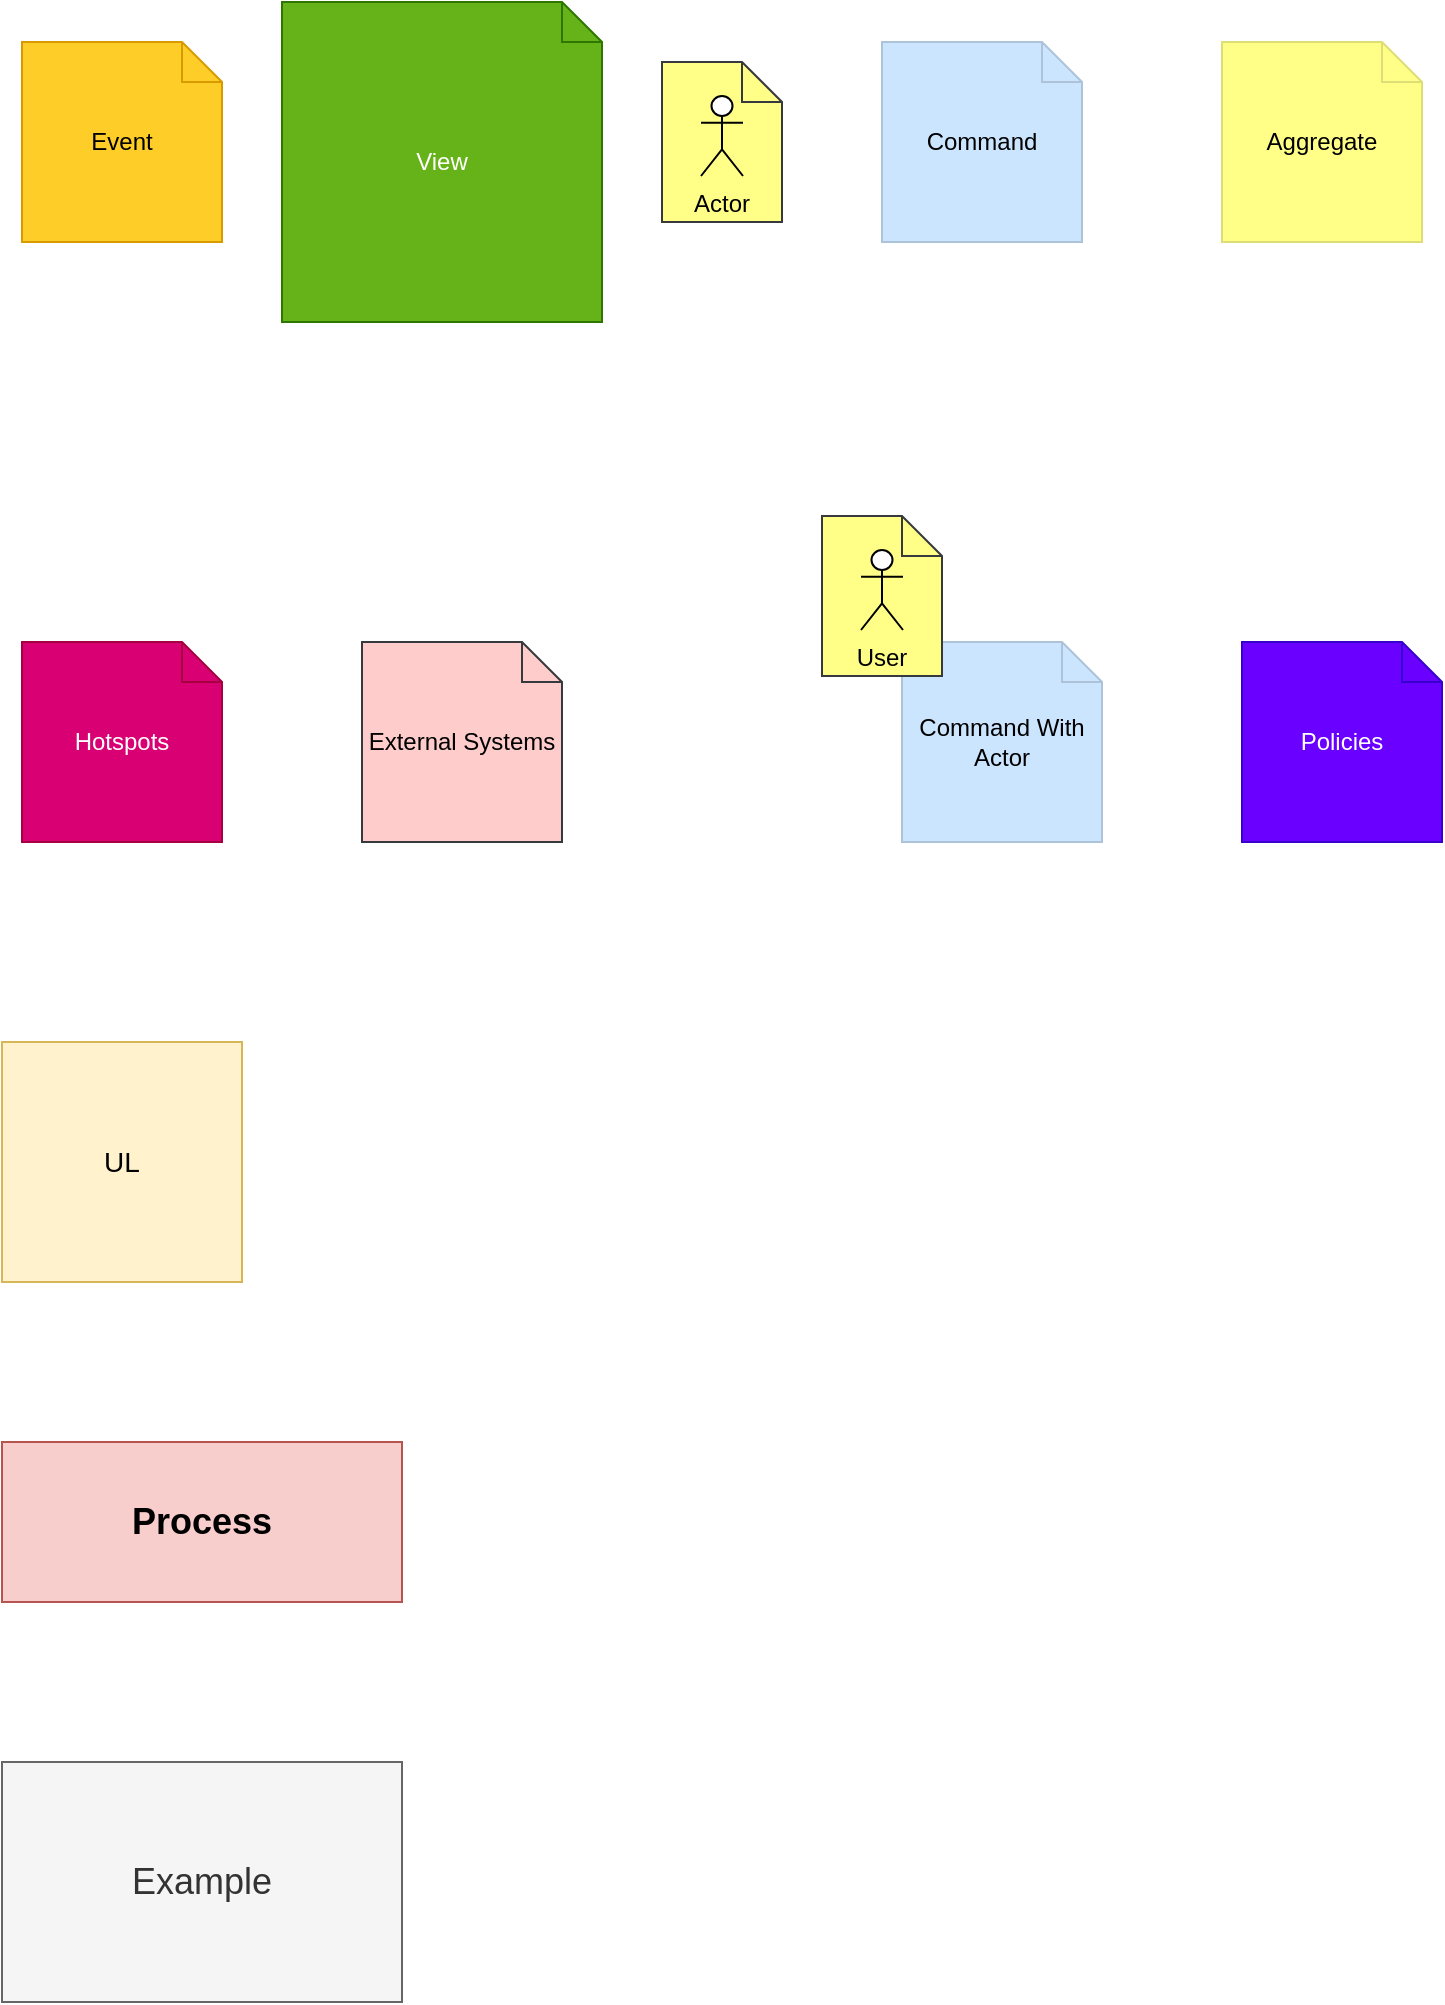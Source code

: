 <mxfile version="13.6.2" type="device" pages="7"><diagram id="IZoI9i9CYvUdw6ZRjMa_" name="EventStromingTemplate"><mxGraphModel dx="1024" dy="592" grid="1" gridSize="10" guides="1" tooltips="1" connect="1" arrows="1" fold="1" page="1" pageScale="1" pageWidth="850" pageHeight="1100" math="0" shadow="0"><root><mxCell id="5JHLg-qV1rQhRQbNWc27-0"/><mxCell id="5JHLg-qV1rQhRQbNWc27-1" parent="5JHLg-qV1rQhRQbNWc27-0"/><mxCell id="uE7JxZKKp2PEaB72_qG_-0" value="Event" style="shape=note;size=20;whiteSpace=wrap;html=1;fillColor=#ffcd28;strokeColor=#d79b00;" parent="5JHLg-qV1rQhRQbNWc27-1" vertex="1"><mxGeometry x="50" y="60" width="100" height="100" as="geometry"/></mxCell><mxCell id="2EsrOw815dLGDsroviwQ-0" value="View" style="shape=note;size=20;whiteSpace=wrap;html=1;strokeColor=#2D7600;fontColor=#ffffff;fillColor=#65B318;" parent="5JHLg-qV1rQhRQbNWc27-1" vertex="1"><mxGeometry x="180" y="40" width="160" height="160" as="geometry"/></mxCell><mxCell id="2EsrOw815dLGDsroviwQ-4" value="" style="group" parent="5JHLg-qV1rQhRQbNWc27-1" vertex="1" connectable="0"><mxGeometry x="370" y="70" width="60" height="80" as="geometry"/></mxCell><mxCell id="4Rxkkjxec5-i0oJX5Uwy-0" value="" style="group" parent="2EsrOw815dLGDsroviwQ-4" vertex="1" connectable="0"><mxGeometry width="60" height="80" as="geometry"/></mxCell><mxCell id="2EsrOw815dLGDsroviwQ-2" value="Actor" style="shape=note;size=20;whiteSpace=wrap;html=1;fillColor=#ffff88;strokeColor=#36393d;verticalAlign=bottom;" parent="4Rxkkjxec5-i0oJX5Uwy-0" vertex="1"><mxGeometry width="60" height="80" as="geometry"/></mxCell><mxCell id="2EsrOw815dLGDsroviwQ-3" value="" style="shape=umlActor;verticalLabelPosition=bottom;verticalAlign=top;html=1;" parent="4Rxkkjxec5-i0oJX5Uwy-0" vertex="1"><mxGeometry x="19.5" y="17" width="21" height="40" as="geometry"/></mxCell><mxCell id="2EsrOw815dLGDsroviwQ-5" value="Command" style="shape=note;size=20;whiteSpace=wrap;html=1;fillColor=#cce5ff;strokeColor=#ADC3D9;" parent="5JHLg-qV1rQhRQbNWc27-1" vertex="1"><mxGeometry x="480" y="60" width="100" height="100" as="geometry"/></mxCell><mxCell id="2EsrOw815dLGDsroviwQ-6" value="Aggregate" style="shape=note;size=20;whiteSpace=wrap;html=1;fillColor=#ffff88;strokeColor=#DEDE76;" parent="5JHLg-qV1rQhRQbNWc27-1" vertex="1"><mxGeometry x="650" y="60" width="100" height="100" as="geometry"/></mxCell><mxCell id="2EsrOw815dLGDsroviwQ-9" value="Hotspots" style="shape=note;size=20;whiteSpace=wrap;html=1;fillColor=#d80073;strokeColor=#A50040;fontColor=#ffffff;" parent="5JHLg-qV1rQhRQbNWc27-1" vertex="1"><mxGeometry x="50" y="360" width="100" height="100" as="geometry"/></mxCell><mxCell id="2EsrOw815dLGDsroviwQ-10" value="External Systems" style="shape=note;size=20;whiteSpace=wrap;html=1;fillColor=#ffcccc;strokeColor=#36393d;" parent="5JHLg-qV1rQhRQbNWc27-1" vertex="1"><mxGeometry x="220" y="360" width="100" height="100" as="geometry"/></mxCell><mxCell id="2EsrOw815dLGDsroviwQ-11" value="Policies" style="shape=note;size=20;whiteSpace=wrap;html=1;fillColor=#6a00ff;strokeColor=#3700CC;fontColor=#ffffff;" parent="5JHLg-qV1rQhRQbNWc27-1" vertex="1"><mxGeometry x="660" y="360" width="100" height="100" as="geometry"/></mxCell><mxCell id="otm1PSeYTw8WL_GtZfgW-0" value="Command With Actor" style="shape=note;size=20;whiteSpace=wrap;html=1;fillColor=#cce5ff;strokeColor=#ADC3D9;" parent="5JHLg-qV1rQhRQbNWc27-1" vertex="1"><mxGeometry x="490" y="360" width="100" height="100" as="geometry"/></mxCell><mxCell id="otm1PSeYTw8WL_GtZfgW-1" value="" style="group;fontStyle=0" parent="5JHLg-qV1rQhRQbNWc27-1" vertex="1" connectable="0"><mxGeometry x="450" y="297" width="60" height="80" as="geometry"/></mxCell><mxCell id="otm1PSeYTw8WL_GtZfgW-2" value="" style="group" parent="otm1PSeYTw8WL_GtZfgW-1" vertex="1" connectable="0"><mxGeometry width="60" height="80" as="geometry"/></mxCell><mxCell id="otm1PSeYTw8WL_GtZfgW-3" value="User" style="shape=note;size=20;whiteSpace=wrap;html=1;fillColor=#ffff88;strokeColor=#36393d;verticalAlign=bottom;" parent="otm1PSeYTw8WL_GtZfgW-2" vertex="1"><mxGeometry width="60" height="80" as="geometry"/></mxCell><mxCell id="otm1PSeYTw8WL_GtZfgW-4" value="" style="shape=umlActor;verticalLabelPosition=bottom;verticalAlign=top;html=1;" parent="otm1PSeYTw8WL_GtZfgW-2" vertex="1"><mxGeometry x="19.5" y="17" width="21" height="40" as="geometry"/></mxCell><mxCell id="kh4x_2ui6vJm0ImnxtHV-0" value="UL" style="whiteSpace=wrap;html=1;aspect=fixed;fontSize=14;fillColor=#fff2cc;strokeColor=#d6b656;" parent="5JHLg-qV1rQhRQbNWc27-1" vertex="1"><mxGeometry x="40" y="560" width="120" height="120" as="geometry"/></mxCell><mxCell id="Ez0KmTASFsbaaree_Y2I-0" value="Process" style="rounded=0;whiteSpace=wrap;html=1;fontSize=18;fontStyle=1;fillColor=#f8cecc;strokeColor=#b85450;" parent="5JHLg-qV1rQhRQbNWc27-1" vertex="1"><mxGeometry x="40" y="760" width="200" height="80" as="geometry"/></mxCell><mxCell id="DPT2_B-GeWSwZ-j-65tg-0" value="Example" style="rounded=0;whiteSpace=wrap;html=1;fontSize=18;fillColor=#f5f5f5;strokeColor=#666666;fontColor=#333333;spacing=6;" parent="5JHLg-qV1rQhRQbNWc27-1" vertex="1"><mxGeometry x="40" y="920" width="200" height="120" as="geometry"/></mxCell></root></mxGraphModel></diagram><diagram id="eK_7c3xUphr8qKpT9D23" name="IdentityAccess-BigPictureEventStorming"><mxGraphModel dx="1888" dy="607" grid="1" gridSize="10" guides="1" tooltips="1" connect="1" arrows="1" fold="1" page="1" pageScale="1" pageWidth="850" pageHeight="1100" math="0" shadow="0"><root><mxCell id="FxT7KINHo3iBTw3dhVJ--0"/><mxCell id="FxT7KINHo3iBTw3dhVJ--1" parent="FxT7KINHo3iBTw3dhVJ--0"/><mxCell id="X1fd6XHo4mg8r9-g6WNm-3" value="User Registered" style="shape=note;size=20;whiteSpace=wrap;html=1;fillColor=#ffcd28;strokeColor=#d79b00;" parent="FxT7KINHo3iBTw3dhVJ--1" vertex="1"><mxGeometry x="-35" y="210" width="100" height="100" as="geometry"/></mxCell><mxCell id="X1fd6XHo4mg8r9-g6WNm-4" value="User Verification Email Sent" style="shape=note;size=20;whiteSpace=wrap;html=1;fillColor=#ffcd28;strokeColor=#d79b00;" parent="FxT7KINHo3iBTw3dhVJ--1" vertex="1"><mxGeometry x="145" y="210" width="100" height="100" as="geometry"/></mxCell><mxCell id="X1fd6XHo4mg8r9-g6WNm-6" value="Registrant Verified" style="shape=note;size=20;whiteSpace=wrap;html=1;fillColor=#ffcd28;strokeColor=#d79b00;" parent="FxT7KINHo3iBTw3dhVJ--1" vertex="1"><mxGeometry x="325" y="210" width="100" height="100" as="geometry"/></mxCell><mxCell id="X1fd6XHo4mg8r9-g6WNm-7" value="User Logged-In" style="shape=note;size=20;whiteSpace=wrap;html=1;fillColor=#ffcd28;strokeColor=#d79b00;" parent="FxT7KINHo3iBTw3dhVJ--1" vertex="1"><mxGeometry x="660" y="210" width="100" height="100" as="geometry"/></mxCell><mxCell id="X1fd6XHo4mg8r9-g6WNm-8" value="User Logged-Out" style="shape=note;size=20;whiteSpace=wrap;html=1;fillColor=#ffcd28;strokeColor=#d79b00;" parent="FxT7KINHo3iBTw3dhVJ--1" vertex="1"><mxGeometry x="1590" y="210" width="100" height="100" as="geometry"/></mxCell><mxCell id="GkEFzX2W5HmcRZpMrnQu-0" value="User Profile Updated" style="shape=note;size=20;whiteSpace=wrap;html=1;fillColor=#ffcd28;strokeColor=#d79b00;" parent="FxT7KINHo3iBTw3dhVJ--1" vertex="1"><mxGeometry x="840" y="210" width="100" height="100" as="geometry"/></mxCell><mxCell id="GkEFzX2W5HmcRZpMrnQu-1" value="User Settings Updated" style="shape=note;size=20;whiteSpace=wrap;html=1;fillColor=#ffcd28;strokeColor=#d79b00;" parent="FxT7KINHo3iBTw3dhVJ--1" vertex="1"><mxGeometry x="1020" y="210" width="100" height="100" as="geometry"/></mxCell><mxCell id="GkEFzX2W5HmcRZpMrnQu-2" value="User Deactivated" style="shape=note;size=20;whiteSpace=wrap;html=1;fillColor=#ffcd28;strokeColor=#d79b00;" parent="FxT7KINHo3iBTw3dhVJ--1" vertex="1"><mxGeometry x="1200" y="210" width="100" height="100" as="geometry"/></mxCell><mxCell id="GkEFzX2W5HmcRZpMrnQu-3" value="Forgot Password Requested" style="shape=note;size=20;whiteSpace=wrap;html=1;fillColor=#ffcd28;strokeColor=#d79b00;" parent="FxT7KINHo3iBTw3dhVJ--1" vertex="1"><mxGeometry x="1770" y="210" width="100" height="100" as="geometry"/></mxCell><mxCell id="GkEFzX2W5HmcRZpMrnQu-4" value="Forgot Password Email Sent With Link" style="shape=note;size=20;whiteSpace=wrap;html=1;fillColor=#ffcd28;strokeColor=#d79b00;" parent="FxT7KINHo3iBTw3dhVJ--1" vertex="1"><mxGeometry x="1950" y="210" width="100" height="100" as="geometry"/></mxCell><mxCell id="GkEFzX2W5HmcRZpMrnQu-5" value="Password Reset" style="shape=note;size=20;whiteSpace=wrap;html=1;fillColor=#ffcd28;strokeColor=#d79b00;" parent="FxT7KINHo3iBTw3dhVJ--1" vertex="1"><mxGeometry x="2310" y="210" width="100" height="100" as="geometry"/></mxCell><mxCell id="GkEFzX2W5HmcRZpMrnQu-6" value="Forgot Password Link Clicked" style="shape=note;size=20;whiteSpace=wrap;html=1;fillColor=#ffcd28;strokeColor=#d79b00;" parent="FxT7KINHo3iBTw3dhVJ--1" vertex="1"><mxGeometry x="2130" y="210" width="100" height="100" as="geometry"/></mxCell><mxCell id="OPd413wdkzhrbCYOlu-d-0" value="User Created" style="shape=note;size=20;whiteSpace=wrap;html=1;fillColor=#ffcd28;strokeColor=#d79b00;" parent="FxT7KINHo3iBTw3dhVJ--1" vertex="1"><mxGeometry x="490" y="210" width="100" height="100" as="geometry"/></mxCell><mxCell id="j87T_FkKsYClvXhXSEBt-0" value="User Activated" style="shape=note;size=20;whiteSpace=wrap;html=1;fillColor=#ffcd28;strokeColor=#d79b00;" parent="FxT7KINHo3iBTw3dhVJ--1" vertex="1"><mxGeometry x="1400" y="210" width="100" height="100" as="geometry"/></mxCell><mxCell id="IrgfWzo8GIniwsMPfnV--0" value="User With EMail Id Already Exists" style="shape=note;size=20;whiteSpace=wrap;html=1;fillColor=#ffcd28;strokeColor=#d79b00;" parent="FxT7KINHo3iBTw3dhVJ--1" vertex="1"><mxGeometry x="-35" y="400" width="100" height="100" as="geometry"/></mxCell><mxCell id="IrgfWzo8GIniwsMPfnV--1" value="Registration Link Expired" style="shape=note;size=20;whiteSpace=wrap;html=1;fillColor=#ffcd28;strokeColor=#d79b00;" parent="FxT7KINHo3iBTw3dhVJ--1" vertex="1"><mxGeometry x="325" y="400" width="100" height="100" as="geometry"/></mxCell></root></mxGraphModel></diagram><diagram name="IdentityAccess-DesignLevelEventStorming" id="cN1rvFtP3PxEKOyPQS3R"><mxGraphModel dx="3588" dy="607" grid="1" gridSize="10" guides="1" tooltips="1" connect="1" arrows="1" fold="1" page="1" pageScale="1" pageWidth="850" pageHeight="1100" math="0" shadow="0"><root><mxCell id="qDAZTds5ghtV44Vqo-zr-0"/><mxCell id="qDAZTds5ghtV44Vqo-zr-1" parent="qDAZTds5ghtV44Vqo-zr-0"/><mxCell id="qDAZTds5ghtV44Vqo-zr-2" value="User Registered" style="shape=note;size=20;whiteSpace=wrap;html=1;fillColor=#ffcd28;strokeColor=#d79b00;" parent="qDAZTds5ghtV44Vqo-zr-1" vertex="1"><mxGeometry x="-1600" y="233" width="100" height="100" as="geometry"/></mxCell><mxCell id="qDAZTds5ghtV44Vqo-zr-3" value="User Verification Email Sent" style="shape=note;size=20;whiteSpace=wrap;html=1;fillColor=#ffcd28;strokeColor=#d79b00;" parent="qDAZTds5ghtV44Vqo-zr-1" vertex="1"><mxGeometry x="-950" y="233" width="100" height="100" as="geometry"/></mxCell><mxCell id="qDAZTds5ghtV44Vqo-zr-5" value="Registrant Verified" style="shape=note;size=20;whiteSpace=wrap;html=1;fillColor=#ffcd28;strokeColor=#d79b00;" parent="qDAZTds5ghtV44Vqo-zr-1" vertex="1"><mxGeometry x="-330" y="233" width="100" height="100" as="geometry"/></mxCell><mxCell id="qDAZTds5ghtV44Vqo-zr-6" value="User Logged-In" style="shape=note;size=20;whiteSpace=wrap;html=1;fillColor=#ffcd28;strokeColor=#d79b00;" parent="qDAZTds5ghtV44Vqo-zr-1" vertex="1"><mxGeometry x="790" y="233" width="100" height="100" as="geometry"/></mxCell><mxCell id="qDAZTds5ghtV44Vqo-zr-8" value="User Profile Updated" style="shape=note;size=20;whiteSpace=wrap;html=1;fillColor=#ffcd28;strokeColor=#d79b00;" parent="qDAZTds5ghtV44Vqo-zr-1" vertex="1"><mxGeometry x="1370" y="236" width="100" height="100" as="geometry"/></mxCell><mxCell id="qDAZTds5ghtV44Vqo-zr-9" value="User Settings Updated" style="shape=note;size=20;whiteSpace=wrap;html=1;fillColor=#ffcd28;strokeColor=#d79b00;" parent="qDAZTds5ghtV44Vqo-zr-1" vertex="1"><mxGeometry x="1960" y="233" width="100" height="100" as="geometry"/></mxCell><mxCell id="qDAZTds5ghtV44Vqo-zr-10" value="User DeActivated" style="shape=note;size=20;whiteSpace=wrap;html=1;fillColor=#ffcd28;strokeColor=#d79b00;" parent="qDAZTds5ghtV44Vqo-zr-1" vertex="1"><mxGeometry x="2580" y="230" width="100" height="100" as="geometry"/></mxCell><mxCell id="qDAZTds5ghtV44Vqo-zr-11" value="Forgot Password Requested" style="shape=note;size=20;whiteSpace=wrap;html=1;fillColor=#ffcd28;strokeColor=#d79b00;" parent="qDAZTds5ghtV44Vqo-zr-1" vertex="1"><mxGeometry x="4445" y="236" width="100" height="100" as="geometry"/></mxCell><mxCell id="qDAZTds5ghtV44Vqo-zr-12" value="Forgot Password Email Sent With Link" style="shape=note;size=20;whiteSpace=wrap;html=1;fillColor=#ffcd28;strokeColor=#d79b00;" parent="qDAZTds5ghtV44Vqo-zr-1" vertex="1"><mxGeometry x="4955" y="236" width="100" height="100" as="geometry"/></mxCell><mxCell id="qDAZTds5ghtV44Vqo-zr-13" value="Password Reset" style="shape=note;size=20;whiteSpace=wrap;html=1;fillColor=#ffcd28;strokeColor=#d79b00;" parent="qDAZTds5ghtV44Vqo-zr-1" vertex="1"><mxGeometry x="5610" y="236" width="100" height="100" as="geometry"/></mxCell><mxCell id="izq56nN3S_8ulmtuv6Q1-0" value="Register New User" style="shape=note;size=20;whiteSpace=wrap;html=1;fillColor=#cce5ff;strokeColor=#ADC3D9;" parent="qDAZTds5ghtV44Vqo-zr-1" vertex="1"><mxGeometry x="-1920" y="233" width="100" height="100" as="geometry"/></mxCell><mxCell id="9oQJ0-VMWikM5G0L3sKK-0" value="Registration" style="shape=note;size=20;whiteSpace=wrap;html=1;fillColor=#ffff88;strokeColor=#DEDE76;" parent="qDAZTds5ghtV44Vqo-zr-1" vertex="1"><mxGeometry x="-1760" y="233" width="100" height="100" as="geometry"/></mxCell><mxCell id="4GStw3OrXs-0JA75XSU6-0" value="" style="group;fontStyle=0" parent="qDAZTds5ghtV44Vqo-zr-1" vertex="1" connectable="0"><mxGeometry x="-1960" y="173" width="60" height="80" as="geometry"/></mxCell><mxCell id="4GStw3OrXs-0JA75XSU6-1" value="" style="group" parent="4GStw3OrXs-0JA75XSU6-0" vertex="1" connectable="0"><mxGeometry width="60" height="80" as="geometry"/></mxCell><mxCell id="4GStw3OrXs-0JA75XSU6-2" value="Registrant" style="shape=note;size=20;whiteSpace=wrap;html=1;fillColor=#ffff88;strokeColor=#36393d;verticalAlign=bottom;" parent="4GStw3OrXs-0JA75XSU6-1" vertex="1"><mxGeometry width="60" height="80" as="geometry"/></mxCell><mxCell id="4GStw3OrXs-0JA75XSU6-3" value="" style="shape=umlActor;verticalLabelPosition=bottom;verticalAlign=top;html=1;" parent="4GStw3OrXs-0JA75XSU6-1" vertex="1"><mxGeometry x="19.5" y="17" width="21" height="40" as="geometry"/></mxCell><mxCell id="mnTzEN3Q9zepw0Y29sxn-0" value="Registrants Must Receive an EMail with verification link" style="shape=note;size=20;whiteSpace=wrap;html=1;fillColor=#6a00ff;strokeColor=#3700CC;fontColor=#ffffff;" parent="qDAZTds5ghtV44Vqo-zr-1" vertex="1"><mxGeometry x="-1440" y="233" width="100" height="100" as="geometry"/></mxCell><mxCell id="mnTzEN3Q9zepw0Y29sxn-1" value="Send Email Verification Link In the Email" style="shape=note;size=20;whiteSpace=wrap;html=1;fillColor=#cce5ff;strokeColor=#ADC3D9;" parent="qDAZTds5ghtV44Vqo-zr-1" vertex="1"><mxGeometry x="-1270" y="233" width="100" height="100" as="geometry"/></mxCell><mxCell id="mnTzEN3Q9zepw0Y29sxn-2" value="Registration" style="shape=note;size=20;whiteSpace=wrap;html=1;fillColor=#ffff88;strokeColor=#DEDE76;" parent="qDAZTds5ghtV44Vqo-zr-1" vertex="1"><mxGeometry x="-1110" y="233" width="100" height="100" as="geometry"/></mxCell><mxCell id="mnTzEN3Q9zepw0Y29sxn-3" value="Click On User Verification Link" style="shape=note;size=20;whiteSpace=wrap;html=1;fillColor=#cce5ff;strokeColor=#ADC3D9;" parent="qDAZTds5ghtV44Vqo-zr-1" vertex="1"><mxGeometry x="-670" y="233" width="100" height="100" as="geometry"/></mxCell><mxCell id="mnTzEN3Q9zepw0Y29sxn-5" value="" style="group;fontStyle=0" parent="qDAZTds5ghtV44Vqo-zr-1" vertex="1" connectable="0"><mxGeometry x="-710" y="170" width="60" height="80" as="geometry"/></mxCell><mxCell id="mnTzEN3Q9zepw0Y29sxn-6" value="" style="group" parent="mnTzEN3Q9zepw0Y29sxn-5" vertex="1" connectable="0"><mxGeometry width="60" height="80" as="geometry"/></mxCell><mxCell id="mnTzEN3Q9zepw0Y29sxn-7" value="Registrant" style="shape=note;size=20;whiteSpace=wrap;html=1;fillColor=#ffff88;strokeColor=#36393d;verticalAlign=bottom;" parent="mnTzEN3Q9zepw0Y29sxn-6" vertex="1"><mxGeometry width="60" height="80" as="geometry"/></mxCell><mxCell id="mnTzEN3Q9zepw0Y29sxn-8" value="" style="shape=umlActor;verticalLabelPosition=bottom;verticalAlign=top;html=1;" parent="mnTzEN3Q9zepw0Y29sxn-6" vertex="1"><mxGeometry x="19.5" y="17" width="21" height="40" as="geometry"/></mxCell><mxCell id="mnTzEN3Q9zepw0Y29sxn-9" value="Registration" style="shape=note;size=20;whiteSpace=wrap;html=1;fillColor=#ffff88;strokeColor=#DEDE76;" parent="qDAZTds5ghtV44Vqo-zr-1" vertex="1"><mxGeometry x="-510" y="233" width="100" height="100" as="geometry"/></mxCell><mxCell id="wjjghxgUL_GvRcGzJidT-0" value="Create User" style="shape=note;size=20;whiteSpace=wrap;html=1;fillColor=#cce5ff;strokeColor=#ADC3D9;" parent="qDAZTds5ghtV44Vqo-zr-1" vertex="1"><mxGeometry x="-160" y="233" width="100" height="100" as="geometry"/></mxCell><mxCell id="wjjghxgUL_GvRcGzJidT-1" value="User Created" style="shape=note;size=20;whiteSpace=wrap;html=1;fillColor=#ffcd28;strokeColor=#d79b00;" parent="qDAZTds5ghtV44Vqo-zr-1" vertex="1"><mxGeometry x="170" y="233" width="100" height="100" as="geometry"/></mxCell><mxCell id="wjjghxgUL_GvRcGzJidT-2" value="Login User" style="shape=note;size=20;whiteSpace=wrap;html=1;fillColor=#cce5ff;strokeColor=#ADC3D9;" parent="qDAZTds5ghtV44Vqo-zr-1" vertex="1"><mxGeometry x="480" y="233" width="100" height="100" as="geometry"/></mxCell><mxCell id="wjjghxgUL_GvRcGzJidT-3" value="" style="group;fontStyle=0" parent="qDAZTds5ghtV44Vqo-zr-1" vertex="1" connectable="0"><mxGeometry x="440" y="170" width="60" height="80" as="geometry"/></mxCell><mxCell id="wjjghxgUL_GvRcGzJidT-4" value="" style="group" parent="wjjghxgUL_GvRcGzJidT-3" vertex="1" connectable="0"><mxGeometry width="60" height="80" as="geometry"/></mxCell><mxCell id="wjjghxgUL_GvRcGzJidT-5" value="User" style="shape=note;size=20;whiteSpace=wrap;html=1;fillColor=#ffff88;strokeColor=#36393d;verticalAlign=bottom;" parent="wjjghxgUL_GvRcGzJidT-4" vertex="1"><mxGeometry width="60" height="80" as="geometry"/></mxCell><mxCell id="wjjghxgUL_GvRcGzJidT-6" value="" style="shape=umlActor;verticalLabelPosition=bottom;verticalAlign=top;html=1;" parent="wjjghxgUL_GvRcGzJidT-4" vertex="1"><mxGeometry x="19.5" y="17" width="21" height="40" as="geometry"/></mxCell><mxCell id="wjjghxgUL_GvRcGzJidT-7" value="User" style="shape=note;size=20;whiteSpace=wrap;html=1;fillColor=#ffff88;strokeColor=#DEDE76;" parent="qDAZTds5ghtV44Vqo-zr-1" vertex="1"><mxGeometry y="233" width="100" height="100" as="geometry"/></mxCell><mxCell id="wjjghxgUL_GvRcGzJidT-8" value="User" style="shape=note;size=20;whiteSpace=wrap;html=1;fillColor=#ffff88;strokeColor=#DEDE76;" parent="qDAZTds5ghtV44Vqo-zr-1" vertex="1"><mxGeometry x="630" y="233" width="100" height="100" as="geometry"/></mxCell><mxCell id="wjjghxgUL_GvRcGzJidT-9" value="User Logged-Out" style="shape=note;size=20;whiteSpace=wrap;html=1;fillColor=#ffcd28;strokeColor=#d79b00;" parent="qDAZTds5ghtV44Vqo-zr-1" vertex="1"><mxGeometry x="3830" y="230" width="100" height="100" as="geometry"/></mxCell><mxCell id="wjjghxgUL_GvRcGzJidT-10" value="Logout" style="shape=note;size=20;whiteSpace=wrap;html=1;fillColor=#cce5ff;strokeColor=#ADC3D9;" parent="qDAZTds5ghtV44Vqo-zr-1" vertex="1"><mxGeometry x="3520" y="230" width="100" height="100" as="geometry"/></mxCell><mxCell id="wjjghxgUL_GvRcGzJidT-11" value="" style="group;fontStyle=0" parent="qDAZTds5ghtV44Vqo-zr-1" vertex="1" connectable="0"><mxGeometry x="3480" y="167" width="60" height="80" as="geometry"/></mxCell><mxCell id="wjjghxgUL_GvRcGzJidT-12" value="" style="group" parent="wjjghxgUL_GvRcGzJidT-11" vertex="1" connectable="0"><mxGeometry width="60" height="80" as="geometry"/></mxCell><mxCell id="wjjghxgUL_GvRcGzJidT-13" value="User" style="shape=note;size=20;whiteSpace=wrap;html=1;fillColor=#ffff88;strokeColor=#36393d;verticalAlign=bottom;" parent="wjjghxgUL_GvRcGzJidT-12" vertex="1"><mxGeometry width="60" height="80" as="geometry"/></mxCell><mxCell id="wjjghxgUL_GvRcGzJidT-14" value="" style="shape=umlActor;verticalLabelPosition=bottom;verticalAlign=top;html=1;" parent="wjjghxgUL_GvRcGzJidT-12" vertex="1"><mxGeometry x="19.5" y="17" width="21" height="40" as="geometry"/></mxCell><mxCell id="wjjghxgUL_GvRcGzJidT-15" value="User" style="shape=note;size=20;whiteSpace=wrap;html=1;fillColor=#ffff88;strokeColor=#DEDE76;" parent="qDAZTds5ghtV44Vqo-zr-1" vertex="1"><mxGeometry x="3670" y="230" width="100" height="100" as="geometry"/></mxCell><mxCell id="uZMEMmFYRFvuSoabIC9T-0" value="Update User Profile" style="shape=note;size=20;whiteSpace=wrap;html=1;fillColor=#cce5ff;strokeColor=#ADC3D9;" parent="qDAZTds5ghtV44Vqo-zr-1" vertex="1"><mxGeometry x="1050" y="236" width="100" height="100" as="geometry"/></mxCell><mxCell id="uZMEMmFYRFvuSoabIC9T-1" value="" style="group;fontStyle=0" parent="qDAZTds5ghtV44Vqo-zr-1" vertex="1" connectable="0"><mxGeometry x="1010" y="173" width="60" height="80" as="geometry"/></mxCell><mxCell id="uZMEMmFYRFvuSoabIC9T-2" value="" style="group" parent="uZMEMmFYRFvuSoabIC9T-1" vertex="1" connectable="0"><mxGeometry width="60" height="80" as="geometry"/></mxCell><mxCell id="uZMEMmFYRFvuSoabIC9T-3" value="User" style="shape=note;size=20;whiteSpace=wrap;html=1;fillColor=#ffff88;strokeColor=#36393d;verticalAlign=bottom;" parent="uZMEMmFYRFvuSoabIC9T-2" vertex="1"><mxGeometry width="60" height="80" as="geometry"/></mxCell><mxCell id="uZMEMmFYRFvuSoabIC9T-4" value="" style="shape=umlActor;verticalLabelPosition=bottom;verticalAlign=top;html=1;" parent="uZMEMmFYRFvuSoabIC9T-2" vertex="1"><mxGeometry x="19.5" y="17" width="21" height="40" as="geometry"/></mxCell><mxCell id="uZMEMmFYRFvuSoabIC9T-5" value="User" style="shape=note;size=20;whiteSpace=wrap;html=1;fillColor=#ffff88;strokeColor=#DEDE76;" parent="qDAZTds5ghtV44Vqo-zr-1" vertex="1"><mxGeometry x="1210" y="236" width="100" height="100" as="geometry"/></mxCell><mxCell id="uZMEMmFYRFvuSoabIC9T-6" value="Update User Settings" style="shape=note;size=20;whiteSpace=wrap;html=1;fillColor=#cce5ff;strokeColor=#ADC3D9;" parent="qDAZTds5ghtV44Vqo-zr-1" vertex="1"><mxGeometry x="1630" y="236" width="100" height="100" as="geometry"/></mxCell><mxCell id="uZMEMmFYRFvuSoabIC9T-7" value="" style="group;fontStyle=0" parent="qDAZTds5ghtV44Vqo-zr-1" vertex="1" connectable="0"><mxGeometry x="1590" y="173" width="60" height="80" as="geometry"/></mxCell><mxCell id="uZMEMmFYRFvuSoabIC9T-8" value="" style="group" parent="uZMEMmFYRFvuSoabIC9T-7" vertex="1" connectable="0"><mxGeometry width="60" height="80" as="geometry"/></mxCell><mxCell id="uZMEMmFYRFvuSoabIC9T-9" value="User" style="shape=note;size=20;whiteSpace=wrap;html=1;fillColor=#ffff88;strokeColor=#36393d;verticalAlign=bottom;" parent="uZMEMmFYRFvuSoabIC9T-8" vertex="1"><mxGeometry width="60" height="80" as="geometry"/></mxCell><mxCell id="uZMEMmFYRFvuSoabIC9T-10" value="" style="shape=umlActor;verticalLabelPosition=bottom;verticalAlign=top;html=1;" parent="uZMEMmFYRFvuSoabIC9T-8" vertex="1"><mxGeometry x="19.5" y="17" width="21" height="40" as="geometry"/></mxCell><mxCell id="uZMEMmFYRFvuSoabIC9T-11" value="User Settings" style="shape=note;size=20;whiteSpace=wrap;html=1;fillColor=#ffff88;strokeColor=#DEDE76;" parent="qDAZTds5ghtV44Vqo-zr-1" vertex="1"><mxGeometry x="1790" y="236" width="100" height="100" as="geometry"/></mxCell><mxCell id="uZMEMmFYRFvuSoabIC9T-12" value="DeActivate User" style="shape=note;size=20;whiteSpace=wrap;html=1;fillColor=#cce5ff;strokeColor=#ADC3D9;" parent="qDAZTds5ghtV44Vqo-zr-1" vertex="1"><mxGeometry x="2250" y="227" width="100" height="100" as="geometry"/></mxCell><mxCell id="uZMEMmFYRFvuSoabIC9T-13" value="" style="group;fontStyle=0" parent="qDAZTds5ghtV44Vqo-zr-1" vertex="1" connectable="0"><mxGeometry x="2210" y="164" width="60" height="80" as="geometry"/></mxCell><mxCell id="uZMEMmFYRFvuSoabIC9T-14" value="" style="group" parent="uZMEMmFYRFvuSoabIC9T-13" vertex="1" connectable="0"><mxGeometry width="60" height="80" as="geometry"/></mxCell><mxCell id="uZMEMmFYRFvuSoabIC9T-15" value="Admin" style="shape=note;size=20;whiteSpace=wrap;html=1;fillColor=#ffff88;strokeColor=#36393d;verticalAlign=bottom;" parent="uZMEMmFYRFvuSoabIC9T-14" vertex="1"><mxGeometry width="60" height="80" as="geometry"/></mxCell><mxCell id="uZMEMmFYRFvuSoabIC9T-16" value="" style="shape=umlActor;verticalLabelPosition=bottom;verticalAlign=top;html=1;" parent="uZMEMmFYRFvuSoabIC9T-14" vertex="1"><mxGeometry x="19.5" y="17" width="21" height="40" as="geometry"/></mxCell><mxCell id="uZMEMmFYRFvuSoabIC9T-17" value="User" style="shape=note;size=20;whiteSpace=wrap;html=1;fillColor=#ffff88;strokeColor=#DEDE76;" parent="qDAZTds5ghtV44Vqo-zr-1" vertex="1"><mxGeometry x="2410" y="227" width="100" height="100" as="geometry"/></mxCell><mxCell id="uZMEMmFYRFvuSoabIC9T-23" value="Request Forgot Password" style="shape=note;size=20;whiteSpace=wrap;html=1;fillColor=#cce5ff;strokeColor=#ADC3D9;" parent="qDAZTds5ghtV44Vqo-zr-1" vertex="1"><mxGeometry x="4110" y="236" width="100" height="100" as="geometry"/></mxCell><mxCell id="uZMEMmFYRFvuSoabIC9T-24" value="" style="group;fontStyle=0" parent="qDAZTds5ghtV44Vqo-zr-1" vertex="1" connectable="0"><mxGeometry x="4070" y="173" width="60" height="80" as="geometry"/></mxCell><mxCell id="uZMEMmFYRFvuSoabIC9T-25" value="" style="group" parent="uZMEMmFYRFvuSoabIC9T-24" vertex="1" connectable="0"><mxGeometry width="60" height="80" as="geometry"/></mxCell><mxCell id="uZMEMmFYRFvuSoabIC9T-26" value="User" style="shape=note;size=20;whiteSpace=wrap;html=1;fillColor=#ffff88;strokeColor=#36393d;verticalAlign=bottom;" parent="uZMEMmFYRFvuSoabIC9T-25" vertex="1"><mxGeometry width="60" height="80" as="geometry"/></mxCell><mxCell id="uZMEMmFYRFvuSoabIC9T-27" value="" style="shape=umlActor;verticalLabelPosition=bottom;verticalAlign=top;html=1;" parent="uZMEMmFYRFvuSoabIC9T-25" vertex="1"><mxGeometry x="19.5" y="17" width="21" height="40" as="geometry"/></mxCell><mxCell id="uZMEMmFYRFvuSoabIC9T-28" value="Forgot Pasword" style="shape=note;size=20;whiteSpace=wrap;html=1;fillColor=#ffff88;strokeColor=#DEDE76;" parent="qDAZTds5ghtV44Vqo-zr-1" vertex="1"><mxGeometry x="4270" y="236" width="100" height="100" as="geometry"/></mxCell><mxCell id="uZMEMmFYRFvuSoabIC9T-29" value="Forgot Password Email With Link Must Be Sent To The User" style="shape=note;size=20;whiteSpace=wrap;html=1;fillColor=#6a00ff;strokeColor=#3700CC;fontColor=#ffffff;" parent="qDAZTds5ghtV44Vqo-zr-1" vertex="1"><mxGeometry x="4625" y="233" width="100" height="100" as="geometry"/></mxCell><mxCell id="uZMEMmFYRFvuSoabIC9T-30" value="Send Forgot Password Email" style="shape=note;size=20;whiteSpace=wrap;html=1;fillColor=#cce5ff;strokeColor=#ADC3D9;" parent="qDAZTds5ghtV44Vqo-zr-1" vertex="1"><mxGeometry x="4785" y="233" width="100" height="100" as="geometry"/></mxCell><mxCell id="uZMEMmFYRFvuSoabIC9T-32" value="Reset Password" style="shape=note;size=20;whiteSpace=wrap;html=1;fillColor=#cce5ff;strokeColor=#ADC3D9;" parent="qDAZTds5ghtV44Vqo-zr-1" vertex="1"><mxGeometry x="5260" y="236" width="100" height="100" as="geometry"/></mxCell><mxCell id="uZMEMmFYRFvuSoabIC9T-33" value="" style="group;fontStyle=0" parent="qDAZTds5ghtV44Vqo-zr-1" vertex="1" connectable="0"><mxGeometry x="5220" y="173" width="60" height="80" as="geometry"/></mxCell><mxCell id="uZMEMmFYRFvuSoabIC9T-34" value="" style="group" parent="uZMEMmFYRFvuSoabIC9T-33" vertex="1" connectable="0"><mxGeometry width="60" height="80" as="geometry"/></mxCell><mxCell id="uZMEMmFYRFvuSoabIC9T-35" value="User" style="shape=note;size=20;whiteSpace=wrap;html=1;fillColor=#ffff88;strokeColor=#36393d;verticalAlign=bottom;" parent="uZMEMmFYRFvuSoabIC9T-34" vertex="1"><mxGeometry width="60" height="80" as="geometry"/></mxCell><mxCell id="uZMEMmFYRFvuSoabIC9T-36" value="" style="shape=umlActor;verticalLabelPosition=bottom;verticalAlign=top;html=1;" parent="uZMEMmFYRFvuSoabIC9T-34" vertex="1"><mxGeometry x="19.5" y="17" width="21" height="40" as="geometry"/></mxCell><mxCell id="uZMEMmFYRFvuSoabIC9T-37" value="User" style="shape=note;size=20;whiteSpace=wrap;html=1;fillColor=#ffff88;strokeColor=#DEDE76;" parent="qDAZTds5ghtV44Vqo-zr-1" vertex="1"><mxGeometry x="5430" y="236" width="100" height="100" as="geometry"/></mxCell><mxCell id="nbv8h_3D4Zg9DTBoYYip-0" value="User Activated" style="shape=note;size=20;whiteSpace=wrap;html=1;fillColor=#ffcd28;strokeColor=#d79b00;" parent="qDAZTds5ghtV44Vqo-zr-1" vertex="1"><mxGeometry x="3210" y="230" width="100" height="100" as="geometry"/></mxCell><mxCell id="nbv8h_3D4Zg9DTBoYYip-1" value="Activate User" style="shape=note;size=20;whiteSpace=wrap;html=1;fillColor=#cce5ff;strokeColor=#ADC3D9;" parent="qDAZTds5ghtV44Vqo-zr-1" vertex="1"><mxGeometry x="2880" y="227" width="100" height="100" as="geometry"/></mxCell><mxCell id="nbv8h_3D4Zg9DTBoYYip-2" value="" style="group;fontStyle=0" parent="qDAZTds5ghtV44Vqo-zr-1" vertex="1" connectable="0"><mxGeometry x="2840" y="164" width="60" height="80" as="geometry"/></mxCell><mxCell id="nbv8h_3D4Zg9DTBoYYip-3" value="" style="group" parent="nbv8h_3D4Zg9DTBoYYip-2" vertex="1" connectable="0"><mxGeometry width="60" height="80" as="geometry"/></mxCell><mxCell id="nbv8h_3D4Zg9DTBoYYip-4" value="Admin" style="shape=note;size=20;whiteSpace=wrap;html=1;fillColor=#ffff88;strokeColor=#36393d;verticalAlign=bottom;" parent="nbv8h_3D4Zg9DTBoYYip-3" vertex="1"><mxGeometry width="60" height="80" as="geometry"/></mxCell><mxCell id="nbv8h_3D4Zg9DTBoYYip-5" value="" style="shape=umlActor;verticalLabelPosition=bottom;verticalAlign=top;html=1;" parent="nbv8h_3D4Zg9DTBoYYip-3" vertex="1"><mxGeometry x="19.5" y="17" width="21" height="40" as="geometry"/></mxCell><mxCell id="nbv8h_3D4Zg9DTBoYYip-6" value="User" style="shape=note;size=20;whiteSpace=wrap;html=1;fillColor=#ffff88;strokeColor=#DEDE76;" parent="qDAZTds5ghtV44Vqo-zr-1" vertex="1"><mxGeometry x="3040" y="227" width="100" height="100" as="geometry"/></mxCell><mxCell id="nbv8h_3D4Zg9DTBoYYip-7" value="" style="endArrow=classic;html=1;" parent="qDAZTds5ghtV44Vqo-zr-1" edge="1"><mxGeometry width="50" height="50" relative="1" as="geometry"><mxPoint x="-1910" y="1400" as="sourcePoint"/><mxPoint x="5670" y="1400" as="targetPoint"/></mxGeometry></mxCell><mxCell id="nbv8h_3D4Zg9DTBoYYip-8" value="Timeline" style="edgeLabel;html=1;align=center;verticalAlign=middle;resizable=0;points=[];fontSize=22;" parent="nbv8h_3D4Zg9DTBoYYip-7" vertex="1" connectable="0"><mxGeometry x="-0.78" y="-2" relative="1" as="geometry"><mxPoint x="2607" y="-2" as="offset"/></mxGeometry></mxCell><mxCell id="wmbZiq8f8-vAuYfoKmyK-0" value="User With EMail Id Already Exists" style="shape=note;size=20;whiteSpace=wrap;html=1;fillColor=#ffcd28;strokeColor=#d79b00;" parent="qDAZTds5ghtV44Vqo-zr-1" vertex="1"><mxGeometry x="-1600" y="440" width="100" height="100" as="geometry"/></mxCell><mxCell id="wmbZiq8f8-vAuYfoKmyK-1" value="Registration Link Expired" style="shape=note;size=20;whiteSpace=wrap;html=1;fillColor=#ffcd28;strokeColor=#d79b00;" parent="qDAZTds5ghtV44Vqo-zr-1" vertex="1"><mxGeometry x="-320" y="440" width="100" height="100" as="geometry"/></mxCell><mxCell id="wmbZiq8f8-vAuYfoKmyK-3" value="Register New User" style="shape=note;size=20;whiteSpace=wrap;html=1;fillColor=#cce5ff;strokeColor=#ADC3D9;" parent="qDAZTds5ghtV44Vqo-zr-1" vertex="1"><mxGeometry x="-1920" y="440" width="100" height="100" as="geometry"/></mxCell><mxCell id="wmbZiq8f8-vAuYfoKmyK-4" value="Registration" style="shape=note;size=20;whiteSpace=wrap;html=1;fillColor=#ffff88;strokeColor=#DEDE76;" parent="qDAZTds5ghtV44Vqo-zr-1" vertex="1"><mxGeometry x="-1760" y="440" width="100" height="100" as="geometry"/></mxCell><mxCell id="wmbZiq8f8-vAuYfoKmyK-5" value="" style="group;fontStyle=0" parent="qDAZTds5ghtV44Vqo-zr-1" vertex="1" connectable="0"><mxGeometry x="-1960" y="380" width="60" height="80" as="geometry"/></mxCell><mxCell id="wmbZiq8f8-vAuYfoKmyK-6" value="" style="group" parent="wmbZiq8f8-vAuYfoKmyK-5" vertex="1" connectable="0"><mxGeometry width="60" height="80" as="geometry"/></mxCell><mxCell id="wmbZiq8f8-vAuYfoKmyK-7" value="Registrant" style="shape=note;size=20;whiteSpace=wrap;html=1;fillColor=#ffff88;strokeColor=#36393d;verticalAlign=bottom;" parent="wmbZiq8f8-vAuYfoKmyK-6" vertex="1"><mxGeometry width="60" height="80" as="geometry"/></mxCell><mxCell id="wmbZiq8f8-vAuYfoKmyK-8" value="" style="shape=umlActor;verticalLabelPosition=bottom;verticalAlign=top;html=1;" parent="wmbZiq8f8-vAuYfoKmyK-6" vertex="1"><mxGeometry x="19.5" y="17" width="21" height="40" as="geometry"/></mxCell><mxCell id="gtI9ZB6Q0UvcORzBo0yX-0" value="Registrants Must NOT Receive an EMail with verification link" style="shape=note;size=20;whiteSpace=wrap;html=1;fillColor=#6a00ff;strokeColor=#3700CC;fontColor=#ffffff;" parent="qDAZTds5ghtV44Vqo-zr-1" vertex="1"><mxGeometry x="-1440" y="440" width="100" height="100" as="geometry"/></mxCell><mxCell id="gtI9ZB6Q0UvcORzBo0yX-1" value="Click On User Verification Link" style="shape=note;size=20;whiteSpace=wrap;html=1;fillColor=#cce5ff;strokeColor=#ADC3D9;" parent="qDAZTds5ghtV44Vqo-zr-1" vertex="1"><mxGeometry x="-670" y="440" width="100" height="100" as="geometry"/></mxCell><mxCell id="gtI9ZB6Q0UvcORzBo0yX-2" value="" style="group;fontStyle=0" parent="qDAZTds5ghtV44Vqo-zr-1" vertex="1" connectable="0"><mxGeometry x="-710" y="377" width="60" height="80" as="geometry"/></mxCell><mxCell id="gtI9ZB6Q0UvcORzBo0yX-3" value="" style="group" parent="gtI9ZB6Q0UvcORzBo0yX-2" vertex="1" connectable="0"><mxGeometry width="60" height="80" as="geometry"/></mxCell><mxCell id="gtI9ZB6Q0UvcORzBo0yX-4" value="Registrant" style="shape=note;size=20;whiteSpace=wrap;html=1;fillColor=#ffff88;strokeColor=#36393d;verticalAlign=bottom;" parent="gtI9ZB6Q0UvcORzBo0yX-3" vertex="1"><mxGeometry width="60" height="80" as="geometry"/></mxCell><mxCell id="gtI9ZB6Q0UvcORzBo0yX-5" value="" style="shape=umlActor;verticalLabelPosition=bottom;verticalAlign=top;html=1;" parent="gtI9ZB6Q0UvcORzBo0yX-3" vertex="1"><mxGeometry x="19.5" y="17" width="21" height="40" as="geometry"/></mxCell><mxCell id="gtI9ZB6Q0UvcORzBo0yX-6" value="Registration" style="shape=note;size=20;whiteSpace=wrap;html=1;fillColor=#ffff88;strokeColor=#DEDE76;" parent="qDAZTds5ghtV44Vqo-zr-1" vertex="1"><mxGeometry x="-510" y="440" width="100" height="100" as="geometry"/></mxCell></root></mxGraphModel></diagram><diagram name="IdentityAccess-ProcessMapping" id="Ww_ZQdZOQX1HVIVSHTcU"><mxGraphModel dx="3588" dy="607" grid="1" gridSize="10" guides="1" tooltips="1" connect="1" arrows="1" fold="1" page="1" pageScale="1" pageWidth="850" pageHeight="1100" math="0" shadow="0"><root><mxCell id="PbhBePPe42dIqRSPYS_O-0"/><mxCell id="PbhBePPe42dIqRSPYS_O-1" parent="PbhBePPe42dIqRSPYS_O-0"/><mxCell id="PbhBePPe42dIqRSPYS_O-2" value="User Registered" style="shape=note;size=20;whiteSpace=wrap;html=1;fillColor=#ffcd28;strokeColor=#d79b00;" parent="PbhBePPe42dIqRSPYS_O-1" vertex="1"><mxGeometry x="-1600" y="233" width="100" height="100" as="geometry"/></mxCell><mxCell id="PbhBePPe42dIqRSPYS_O-3" value="User Verification Email Sent" style="shape=note;size=20;whiteSpace=wrap;html=1;fillColor=#ffcd28;strokeColor=#d79b00;" parent="PbhBePPe42dIqRSPYS_O-1" vertex="1"><mxGeometry x="-950" y="233" width="100" height="100" as="geometry"/></mxCell><mxCell id="PbhBePPe42dIqRSPYS_O-4" value="Registrant Verified" style="shape=note;size=20;whiteSpace=wrap;html=1;fillColor=#ffcd28;strokeColor=#d79b00;" parent="PbhBePPe42dIqRSPYS_O-1" vertex="1"><mxGeometry x="-330" y="233" width="100" height="100" as="geometry"/></mxCell><mxCell id="PbhBePPe42dIqRSPYS_O-5" value="User Logged-In" style="shape=note;size=20;whiteSpace=wrap;html=1;fillColor=#ffcd28;strokeColor=#d79b00;" parent="PbhBePPe42dIqRSPYS_O-1" vertex="1"><mxGeometry x="790" y="233" width="100" height="100" as="geometry"/></mxCell><mxCell id="PbhBePPe42dIqRSPYS_O-6" value="User Profile Updated" style="shape=note;size=20;whiteSpace=wrap;html=1;fillColor=#ffcd28;strokeColor=#d79b00;" parent="PbhBePPe42dIqRSPYS_O-1" vertex="1"><mxGeometry x="1370" y="236" width="100" height="100" as="geometry"/></mxCell><mxCell id="PbhBePPe42dIqRSPYS_O-7" value="User Settings Updated" style="shape=note;size=20;whiteSpace=wrap;html=1;fillColor=#ffcd28;strokeColor=#d79b00;" parent="PbhBePPe42dIqRSPYS_O-1" vertex="1"><mxGeometry x="1960" y="233" width="100" height="100" as="geometry"/></mxCell><mxCell id="PbhBePPe42dIqRSPYS_O-8" value="User DeActivated" style="shape=note;size=20;whiteSpace=wrap;html=1;fillColor=#ffcd28;strokeColor=#d79b00;" parent="PbhBePPe42dIqRSPYS_O-1" vertex="1"><mxGeometry x="2580" y="230" width="100" height="100" as="geometry"/></mxCell><mxCell id="PbhBePPe42dIqRSPYS_O-9" value="Forgot Password Requested" style="shape=note;size=20;whiteSpace=wrap;html=1;fillColor=#ffcd28;strokeColor=#d79b00;" parent="PbhBePPe42dIqRSPYS_O-1" vertex="1"><mxGeometry x="4445" y="236" width="100" height="100" as="geometry"/></mxCell><mxCell id="PbhBePPe42dIqRSPYS_O-10" value="Forgot Password Email Sent With Link" style="shape=note;size=20;whiteSpace=wrap;html=1;fillColor=#ffcd28;strokeColor=#d79b00;" parent="PbhBePPe42dIqRSPYS_O-1" vertex="1"><mxGeometry x="4955" y="236" width="100" height="100" as="geometry"/></mxCell><mxCell id="PbhBePPe42dIqRSPYS_O-11" value="Password Reset" style="shape=note;size=20;whiteSpace=wrap;html=1;fillColor=#ffcd28;strokeColor=#d79b00;" parent="PbhBePPe42dIqRSPYS_O-1" vertex="1"><mxGeometry x="5610" y="236" width="100" height="100" as="geometry"/></mxCell><mxCell id="PbhBePPe42dIqRSPYS_O-12" value="Register New User" style="shape=note;size=20;whiteSpace=wrap;html=1;fillColor=#cce5ff;strokeColor=#ADC3D9;" parent="PbhBePPe42dIqRSPYS_O-1" vertex="1"><mxGeometry x="-1920" y="233" width="100" height="100" as="geometry"/></mxCell><mxCell id="PbhBePPe42dIqRSPYS_O-13" value="Registration" style="shape=note;size=20;whiteSpace=wrap;html=1;fillColor=#ffff88;strokeColor=#DEDE76;" parent="PbhBePPe42dIqRSPYS_O-1" vertex="1"><mxGeometry x="-1760" y="233" width="100" height="100" as="geometry"/></mxCell><mxCell id="PbhBePPe42dIqRSPYS_O-14" value="" style="group;fontStyle=0" parent="PbhBePPe42dIqRSPYS_O-1" vertex="1" connectable="0"><mxGeometry x="-1960" y="173" width="60" height="80" as="geometry"/></mxCell><mxCell id="PbhBePPe42dIqRSPYS_O-15" value="" style="group" parent="PbhBePPe42dIqRSPYS_O-14" vertex="1" connectable="0"><mxGeometry width="60" height="80" as="geometry"/></mxCell><mxCell id="PbhBePPe42dIqRSPYS_O-16" value="Registrant" style="shape=note;size=20;whiteSpace=wrap;html=1;fillColor=#ffff88;strokeColor=#36393d;verticalAlign=bottom;" parent="PbhBePPe42dIqRSPYS_O-15" vertex="1"><mxGeometry width="60" height="80" as="geometry"/></mxCell><mxCell id="PbhBePPe42dIqRSPYS_O-17" value="" style="shape=umlActor;verticalLabelPosition=bottom;verticalAlign=top;html=1;" parent="PbhBePPe42dIqRSPYS_O-15" vertex="1"><mxGeometry x="19.5" y="17" width="21" height="40" as="geometry"/></mxCell><mxCell id="PbhBePPe42dIqRSPYS_O-18" value="Registrants Must Receive an EMail with verification link" style="shape=note;size=20;whiteSpace=wrap;html=1;fillColor=#6a00ff;strokeColor=#3700CC;fontColor=#ffffff;" parent="PbhBePPe42dIqRSPYS_O-1" vertex="1"><mxGeometry x="-1440" y="233" width="100" height="100" as="geometry"/></mxCell><mxCell id="PbhBePPe42dIqRSPYS_O-19" value="Send Email Verification Link In the Email" style="shape=note;size=20;whiteSpace=wrap;html=1;fillColor=#cce5ff;strokeColor=#ADC3D9;" parent="PbhBePPe42dIqRSPYS_O-1" vertex="1"><mxGeometry x="-1270" y="233" width="100" height="100" as="geometry"/></mxCell><mxCell id="PbhBePPe42dIqRSPYS_O-20" value="Registration" style="shape=note;size=20;whiteSpace=wrap;html=1;fillColor=#ffff88;strokeColor=#DEDE76;" parent="PbhBePPe42dIqRSPYS_O-1" vertex="1"><mxGeometry x="-1110" y="233" width="100" height="100" as="geometry"/></mxCell><mxCell id="PbhBePPe42dIqRSPYS_O-21" value="Click On User Verification Link" style="shape=note;size=20;whiteSpace=wrap;html=1;fillColor=#cce5ff;strokeColor=#ADC3D9;" parent="PbhBePPe42dIqRSPYS_O-1" vertex="1"><mxGeometry x="-670" y="233" width="100" height="100" as="geometry"/></mxCell><mxCell id="PbhBePPe42dIqRSPYS_O-22" value="" style="group;fontStyle=0" parent="PbhBePPe42dIqRSPYS_O-1" vertex="1" connectable="0"><mxGeometry x="-710" y="170" width="60" height="80" as="geometry"/></mxCell><mxCell id="PbhBePPe42dIqRSPYS_O-23" value="" style="group" parent="PbhBePPe42dIqRSPYS_O-22" vertex="1" connectable="0"><mxGeometry width="60" height="80" as="geometry"/></mxCell><mxCell id="PbhBePPe42dIqRSPYS_O-24" value="Registrant" style="shape=note;size=20;whiteSpace=wrap;html=1;fillColor=#ffff88;strokeColor=#36393d;verticalAlign=bottom;" parent="PbhBePPe42dIqRSPYS_O-23" vertex="1"><mxGeometry width="60" height="80" as="geometry"/></mxCell><mxCell id="PbhBePPe42dIqRSPYS_O-25" value="" style="shape=umlActor;verticalLabelPosition=bottom;verticalAlign=top;html=1;" parent="PbhBePPe42dIqRSPYS_O-23" vertex="1"><mxGeometry x="19.5" y="17" width="21" height="40" as="geometry"/></mxCell><mxCell id="PbhBePPe42dIqRSPYS_O-26" value="Registration" style="shape=note;size=20;whiteSpace=wrap;html=1;fillColor=#ffff88;strokeColor=#DEDE76;" parent="PbhBePPe42dIqRSPYS_O-1" vertex="1"><mxGeometry x="-510" y="233" width="100" height="100" as="geometry"/></mxCell><mxCell id="PbhBePPe42dIqRSPYS_O-27" value="Create User" style="shape=note;size=20;whiteSpace=wrap;html=1;fillColor=#cce5ff;strokeColor=#ADC3D9;" parent="PbhBePPe42dIqRSPYS_O-1" vertex="1"><mxGeometry x="-160" y="233" width="100" height="100" as="geometry"/></mxCell><mxCell id="PbhBePPe42dIqRSPYS_O-28" value="User Created" style="shape=note;size=20;whiteSpace=wrap;html=1;fillColor=#ffcd28;strokeColor=#d79b00;" parent="PbhBePPe42dIqRSPYS_O-1" vertex="1"><mxGeometry x="170" y="233" width="100" height="100" as="geometry"/></mxCell><mxCell id="PbhBePPe42dIqRSPYS_O-29" value="Login User" style="shape=note;size=20;whiteSpace=wrap;html=1;fillColor=#cce5ff;strokeColor=#ADC3D9;" parent="PbhBePPe42dIqRSPYS_O-1" vertex="1"><mxGeometry x="480" y="233" width="100" height="100" as="geometry"/></mxCell><mxCell id="PbhBePPe42dIqRSPYS_O-30" value="" style="group;fontStyle=0" parent="PbhBePPe42dIqRSPYS_O-1" vertex="1" connectable="0"><mxGeometry x="440" y="170" width="60" height="80" as="geometry"/></mxCell><mxCell id="PbhBePPe42dIqRSPYS_O-31" value="" style="group" parent="PbhBePPe42dIqRSPYS_O-30" vertex="1" connectable="0"><mxGeometry width="60" height="80" as="geometry"/></mxCell><mxCell id="PbhBePPe42dIqRSPYS_O-32" value="User" style="shape=note;size=20;whiteSpace=wrap;html=1;fillColor=#ffff88;strokeColor=#36393d;verticalAlign=bottom;" parent="PbhBePPe42dIqRSPYS_O-31" vertex="1"><mxGeometry width="60" height="80" as="geometry"/></mxCell><mxCell id="PbhBePPe42dIqRSPYS_O-33" value="" style="shape=umlActor;verticalLabelPosition=bottom;verticalAlign=top;html=1;" parent="PbhBePPe42dIqRSPYS_O-31" vertex="1"><mxGeometry x="19.5" y="17" width="21" height="40" as="geometry"/></mxCell><mxCell id="PbhBePPe42dIqRSPYS_O-34" value="User" style="shape=note;size=20;whiteSpace=wrap;html=1;fillColor=#ffff88;strokeColor=#DEDE76;" parent="PbhBePPe42dIqRSPYS_O-1" vertex="1"><mxGeometry y="233" width="100" height="100" as="geometry"/></mxCell><mxCell id="PbhBePPe42dIqRSPYS_O-35" value="User" style="shape=note;size=20;whiteSpace=wrap;html=1;fillColor=#ffff88;strokeColor=#DEDE76;" parent="PbhBePPe42dIqRSPYS_O-1" vertex="1"><mxGeometry x="630" y="233" width="100" height="100" as="geometry"/></mxCell><mxCell id="PbhBePPe42dIqRSPYS_O-36" value="User Logged-Out" style="shape=note;size=20;whiteSpace=wrap;html=1;fillColor=#ffcd28;strokeColor=#d79b00;" parent="PbhBePPe42dIqRSPYS_O-1" vertex="1"><mxGeometry x="3830" y="230" width="100" height="100" as="geometry"/></mxCell><mxCell id="PbhBePPe42dIqRSPYS_O-37" value="Logout" style="shape=note;size=20;whiteSpace=wrap;html=1;fillColor=#cce5ff;strokeColor=#ADC3D9;" parent="PbhBePPe42dIqRSPYS_O-1" vertex="1"><mxGeometry x="3520" y="230" width="100" height="100" as="geometry"/></mxCell><mxCell id="PbhBePPe42dIqRSPYS_O-38" value="" style="group;fontStyle=0" parent="PbhBePPe42dIqRSPYS_O-1" vertex="1" connectable="0"><mxGeometry x="3480" y="167" width="60" height="80" as="geometry"/></mxCell><mxCell id="PbhBePPe42dIqRSPYS_O-39" value="" style="group" parent="PbhBePPe42dIqRSPYS_O-38" vertex="1" connectable="0"><mxGeometry width="60" height="80" as="geometry"/></mxCell><mxCell id="PbhBePPe42dIqRSPYS_O-40" value="User" style="shape=note;size=20;whiteSpace=wrap;html=1;fillColor=#ffff88;strokeColor=#36393d;verticalAlign=bottom;" parent="PbhBePPe42dIqRSPYS_O-39" vertex="1"><mxGeometry width="60" height="80" as="geometry"/></mxCell><mxCell id="PbhBePPe42dIqRSPYS_O-41" value="" style="shape=umlActor;verticalLabelPosition=bottom;verticalAlign=top;html=1;" parent="PbhBePPe42dIqRSPYS_O-39" vertex="1"><mxGeometry x="19.5" y="17" width="21" height="40" as="geometry"/></mxCell><mxCell id="PbhBePPe42dIqRSPYS_O-42" value="User" style="shape=note;size=20;whiteSpace=wrap;html=1;fillColor=#ffff88;strokeColor=#DEDE76;" parent="PbhBePPe42dIqRSPYS_O-1" vertex="1"><mxGeometry x="3670" y="230" width="100" height="100" as="geometry"/></mxCell><mxCell id="PbhBePPe42dIqRSPYS_O-43" value="Update User Profile" style="shape=note;size=20;whiteSpace=wrap;html=1;fillColor=#cce5ff;strokeColor=#ADC3D9;" parent="PbhBePPe42dIqRSPYS_O-1" vertex="1"><mxGeometry x="1050" y="236" width="100" height="100" as="geometry"/></mxCell><mxCell id="PbhBePPe42dIqRSPYS_O-44" value="" style="group;fontStyle=0" parent="PbhBePPe42dIqRSPYS_O-1" vertex="1" connectable="0"><mxGeometry x="1010" y="173" width="60" height="80" as="geometry"/></mxCell><mxCell id="PbhBePPe42dIqRSPYS_O-45" value="" style="group" parent="PbhBePPe42dIqRSPYS_O-44" vertex="1" connectable="0"><mxGeometry width="60" height="80" as="geometry"/></mxCell><mxCell id="PbhBePPe42dIqRSPYS_O-46" value="User" style="shape=note;size=20;whiteSpace=wrap;html=1;fillColor=#ffff88;strokeColor=#36393d;verticalAlign=bottom;" parent="PbhBePPe42dIqRSPYS_O-45" vertex="1"><mxGeometry width="60" height="80" as="geometry"/></mxCell><mxCell id="PbhBePPe42dIqRSPYS_O-47" value="" style="shape=umlActor;verticalLabelPosition=bottom;verticalAlign=top;html=1;" parent="PbhBePPe42dIqRSPYS_O-45" vertex="1"><mxGeometry x="19.5" y="17" width="21" height="40" as="geometry"/></mxCell><mxCell id="PbhBePPe42dIqRSPYS_O-48" value="User" style="shape=note;size=20;whiteSpace=wrap;html=1;fillColor=#ffff88;strokeColor=#DEDE76;" parent="PbhBePPe42dIqRSPYS_O-1" vertex="1"><mxGeometry x="1210" y="236" width="100" height="100" as="geometry"/></mxCell><mxCell id="PbhBePPe42dIqRSPYS_O-49" value="Update User Settings" style="shape=note;size=20;whiteSpace=wrap;html=1;fillColor=#cce5ff;strokeColor=#ADC3D9;" parent="PbhBePPe42dIqRSPYS_O-1" vertex="1"><mxGeometry x="1630" y="236" width="100" height="100" as="geometry"/></mxCell><mxCell id="PbhBePPe42dIqRSPYS_O-50" value="" style="group;fontStyle=0" parent="PbhBePPe42dIqRSPYS_O-1" vertex="1" connectable="0"><mxGeometry x="1590" y="173" width="60" height="80" as="geometry"/></mxCell><mxCell id="PbhBePPe42dIqRSPYS_O-51" value="" style="group" parent="PbhBePPe42dIqRSPYS_O-50" vertex="1" connectable="0"><mxGeometry width="60" height="80" as="geometry"/></mxCell><mxCell id="PbhBePPe42dIqRSPYS_O-52" value="User" style="shape=note;size=20;whiteSpace=wrap;html=1;fillColor=#ffff88;strokeColor=#36393d;verticalAlign=bottom;" parent="PbhBePPe42dIqRSPYS_O-51" vertex="1"><mxGeometry width="60" height="80" as="geometry"/></mxCell><mxCell id="PbhBePPe42dIqRSPYS_O-53" value="" style="shape=umlActor;verticalLabelPosition=bottom;verticalAlign=top;html=1;" parent="PbhBePPe42dIqRSPYS_O-51" vertex="1"><mxGeometry x="19.5" y="17" width="21" height="40" as="geometry"/></mxCell><mxCell id="PbhBePPe42dIqRSPYS_O-54" value="User Settings" style="shape=note;size=20;whiteSpace=wrap;html=1;fillColor=#ffff88;strokeColor=#DEDE76;" parent="PbhBePPe42dIqRSPYS_O-1" vertex="1"><mxGeometry x="1790" y="236" width="100" height="100" as="geometry"/></mxCell><mxCell id="PbhBePPe42dIqRSPYS_O-55" value="DeActivate User" style="shape=note;size=20;whiteSpace=wrap;html=1;fillColor=#cce5ff;strokeColor=#ADC3D9;" parent="PbhBePPe42dIqRSPYS_O-1" vertex="1"><mxGeometry x="2250" y="227" width="100" height="100" as="geometry"/></mxCell><mxCell id="PbhBePPe42dIqRSPYS_O-56" value="" style="group;fontStyle=0" parent="PbhBePPe42dIqRSPYS_O-1" vertex="1" connectable="0"><mxGeometry x="2210" y="164" width="60" height="80" as="geometry"/></mxCell><mxCell id="PbhBePPe42dIqRSPYS_O-57" value="" style="group" parent="PbhBePPe42dIqRSPYS_O-56" vertex="1" connectable="0"><mxGeometry width="60" height="80" as="geometry"/></mxCell><mxCell id="PbhBePPe42dIqRSPYS_O-58" value="Admin" style="shape=note;size=20;whiteSpace=wrap;html=1;fillColor=#ffff88;strokeColor=#36393d;verticalAlign=bottom;" parent="PbhBePPe42dIqRSPYS_O-57" vertex="1"><mxGeometry width="60" height="80" as="geometry"/></mxCell><mxCell id="PbhBePPe42dIqRSPYS_O-59" value="" style="shape=umlActor;verticalLabelPosition=bottom;verticalAlign=top;html=1;" parent="PbhBePPe42dIqRSPYS_O-57" vertex="1"><mxGeometry x="19.5" y="17" width="21" height="40" as="geometry"/></mxCell><mxCell id="PbhBePPe42dIqRSPYS_O-60" value="User" style="shape=note;size=20;whiteSpace=wrap;html=1;fillColor=#ffff88;strokeColor=#DEDE76;" parent="PbhBePPe42dIqRSPYS_O-1" vertex="1"><mxGeometry x="2410" y="227" width="100" height="100" as="geometry"/></mxCell><mxCell id="PbhBePPe42dIqRSPYS_O-61" value="Request Forgot Password" style="shape=note;size=20;whiteSpace=wrap;html=1;fillColor=#cce5ff;strokeColor=#ADC3D9;" parent="PbhBePPe42dIqRSPYS_O-1" vertex="1"><mxGeometry x="4110" y="236" width="100" height="100" as="geometry"/></mxCell><mxCell id="PbhBePPe42dIqRSPYS_O-62" value="" style="group;fontStyle=0" parent="PbhBePPe42dIqRSPYS_O-1" vertex="1" connectable="0"><mxGeometry x="4070" y="173" width="60" height="80" as="geometry"/></mxCell><mxCell id="PbhBePPe42dIqRSPYS_O-63" value="" style="group" parent="PbhBePPe42dIqRSPYS_O-62" vertex="1" connectable="0"><mxGeometry width="60" height="80" as="geometry"/></mxCell><mxCell id="PbhBePPe42dIqRSPYS_O-64" value="User" style="shape=note;size=20;whiteSpace=wrap;html=1;fillColor=#ffff88;strokeColor=#36393d;verticalAlign=bottom;" parent="PbhBePPe42dIqRSPYS_O-63" vertex="1"><mxGeometry width="60" height="80" as="geometry"/></mxCell><mxCell id="PbhBePPe42dIqRSPYS_O-65" value="" style="shape=umlActor;verticalLabelPosition=bottom;verticalAlign=top;html=1;" parent="PbhBePPe42dIqRSPYS_O-63" vertex="1"><mxGeometry x="19.5" y="17" width="21" height="40" as="geometry"/></mxCell><mxCell id="PbhBePPe42dIqRSPYS_O-66" value="Forgot Pasword" style="shape=note;size=20;whiteSpace=wrap;html=1;fillColor=#ffff88;strokeColor=#DEDE76;" parent="PbhBePPe42dIqRSPYS_O-1" vertex="1"><mxGeometry x="4270" y="236" width="100" height="100" as="geometry"/></mxCell><mxCell id="PbhBePPe42dIqRSPYS_O-67" value="Forgot Password Email With Link Must Be Sent To The User" style="shape=note;size=20;whiteSpace=wrap;html=1;fillColor=#6a00ff;strokeColor=#3700CC;fontColor=#ffffff;" parent="PbhBePPe42dIqRSPYS_O-1" vertex="1"><mxGeometry x="4625" y="233" width="100" height="100" as="geometry"/></mxCell><mxCell id="PbhBePPe42dIqRSPYS_O-68" value="Send Forgot Password Email" style="shape=note;size=20;whiteSpace=wrap;html=1;fillColor=#cce5ff;strokeColor=#ADC3D9;" parent="PbhBePPe42dIqRSPYS_O-1" vertex="1"><mxGeometry x="4785" y="233" width="100" height="100" as="geometry"/></mxCell><mxCell id="PbhBePPe42dIqRSPYS_O-69" value="Reset Password" style="shape=note;size=20;whiteSpace=wrap;html=1;fillColor=#cce5ff;strokeColor=#ADC3D9;" parent="PbhBePPe42dIqRSPYS_O-1" vertex="1"><mxGeometry x="5260" y="236" width="100" height="100" as="geometry"/></mxCell><mxCell id="PbhBePPe42dIqRSPYS_O-70" value="" style="group;fontStyle=0" parent="PbhBePPe42dIqRSPYS_O-1" vertex="1" connectable="0"><mxGeometry x="5220" y="173" width="60" height="80" as="geometry"/></mxCell><mxCell id="PbhBePPe42dIqRSPYS_O-71" value="" style="group" parent="PbhBePPe42dIqRSPYS_O-70" vertex="1" connectable="0"><mxGeometry width="60" height="80" as="geometry"/></mxCell><mxCell id="PbhBePPe42dIqRSPYS_O-72" value="User" style="shape=note;size=20;whiteSpace=wrap;html=1;fillColor=#ffff88;strokeColor=#36393d;verticalAlign=bottom;" parent="PbhBePPe42dIqRSPYS_O-71" vertex="1"><mxGeometry width="60" height="80" as="geometry"/></mxCell><mxCell id="PbhBePPe42dIqRSPYS_O-73" value="" style="shape=umlActor;verticalLabelPosition=bottom;verticalAlign=top;html=1;" parent="PbhBePPe42dIqRSPYS_O-71" vertex="1"><mxGeometry x="19.5" y="17" width="21" height="40" as="geometry"/></mxCell><mxCell id="PbhBePPe42dIqRSPYS_O-74" value="User" style="shape=note;size=20;whiteSpace=wrap;html=1;fillColor=#ffff88;strokeColor=#DEDE76;" parent="PbhBePPe42dIqRSPYS_O-1" vertex="1"><mxGeometry x="5430" y="236" width="100" height="100" as="geometry"/></mxCell><mxCell id="PbhBePPe42dIqRSPYS_O-75" value="User Activated" style="shape=note;size=20;whiteSpace=wrap;html=1;fillColor=#ffcd28;strokeColor=#d79b00;" parent="PbhBePPe42dIqRSPYS_O-1" vertex="1"><mxGeometry x="3210" y="230" width="100" height="100" as="geometry"/></mxCell><mxCell id="PbhBePPe42dIqRSPYS_O-76" value="Activate User" style="shape=note;size=20;whiteSpace=wrap;html=1;fillColor=#cce5ff;strokeColor=#ADC3D9;" parent="PbhBePPe42dIqRSPYS_O-1" vertex="1"><mxGeometry x="2880" y="227" width="100" height="100" as="geometry"/></mxCell><mxCell id="PbhBePPe42dIqRSPYS_O-77" value="" style="group;fontStyle=0" parent="PbhBePPe42dIqRSPYS_O-1" vertex="1" connectable="0"><mxGeometry x="2840" y="164" width="60" height="80" as="geometry"/></mxCell><mxCell id="PbhBePPe42dIqRSPYS_O-78" value="" style="group" parent="PbhBePPe42dIqRSPYS_O-77" vertex="1" connectable="0"><mxGeometry width="60" height="80" as="geometry"/></mxCell><mxCell id="PbhBePPe42dIqRSPYS_O-79" value="Admin" style="shape=note;size=20;whiteSpace=wrap;html=1;fillColor=#ffff88;strokeColor=#36393d;verticalAlign=bottom;" parent="PbhBePPe42dIqRSPYS_O-78" vertex="1"><mxGeometry width="60" height="80" as="geometry"/></mxCell><mxCell id="PbhBePPe42dIqRSPYS_O-80" value="" style="shape=umlActor;verticalLabelPosition=bottom;verticalAlign=top;html=1;" parent="PbhBePPe42dIqRSPYS_O-78" vertex="1"><mxGeometry x="19.5" y="17" width="21" height="40" as="geometry"/></mxCell><mxCell id="PbhBePPe42dIqRSPYS_O-81" value="User" style="shape=note;size=20;whiteSpace=wrap;html=1;fillColor=#ffff88;strokeColor=#DEDE76;" parent="PbhBePPe42dIqRSPYS_O-1" vertex="1"><mxGeometry x="3040" y="227" width="100" height="100" as="geometry"/></mxCell><mxCell id="PbhBePPe42dIqRSPYS_O-82" value="" style="endArrow=classic;html=1;" parent="PbhBePPe42dIqRSPYS_O-1" edge="1"><mxGeometry width="50" height="50" relative="1" as="geometry"><mxPoint x="-1910" y="1400" as="sourcePoint"/><mxPoint x="5670" y="1400" as="targetPoint"/></mxGeometry></mxCell><mxCell id="PbhBePPe42dIqRSPYS_O-83" value="Timeline" style="edgeLabel;html=1;align=center;verticalAlign=middle;resizable=0;points=[];fontSize=22;" parent="PbhBePPe42dIqRSPYS_O-82" vertex="1" connectable="0"><mxGeometry x="-0.78" y="-2" relative="1" as="geometry"><mxPoint x="2607" y="-2" as="offset"/></mxGeometry></mxCell><mxCell id="PbhBePPe42dIqRSPYS_O-84" value="User With EMail Id Already Exists" style="shape=note;size=20;whiteSpace=wrap;html=1;fillColor=#ffcd28;strokeColor=#d79b00;" parent="PbhBePPe42dIqRSPYS_O-1" vertex="1"><mxGeometry x="-1600" y="440" width="100" height="100" as="geometry"/></mxCell><mxCell id="PbhBePPe42dIqRSPYS_O-85" value="Registration Link Expired" style="shape=note;size=20;whiteSpace=wrap;html=1;fillColor=#ffcd28;strokeColor=#d79b00;" parent="PbhBePPe42dIqRSPYS_O-1" vertex="1"><mxGeometry x="-320" y="440" width="100" height="100" as="geometry"/></mxCell><mxCell id="PbhBePPe42dIqRSPYS_O-86" value="Register New User" style="shape=note;size=20;whiteSpace=wrap;html=1;fillColor=#cce5ff;strokeColor=#ADC3D9;" parent="PbhBePPe42dIqRSPYS_O-1" vertex="1"><mxGeometry x="-1920" y="440" width="100" height="100" as="geometry"/></mxCell><mxCell id="PbhBePPe42dIqRSPYS_O-87" value="Registration" style="shape=note;size=20;whiteSpace=wrap;html=1;fillColor=#ffff88;strokeColor=#DEDE76;" parent="PbhBePPe42dIqRSPYS_O-1" vertex="1"><mxGeometry x="-1760" y="440" width="100" height="100" as="geometry"/></mxCell><mxCell id="PbhBePPe42dIqRSPYS_O-88" value="" style="group;fontStyle=0" parent="PbhBePPe42dIqRSPYS_O-1" vertex="1" connectable="0"><mxGeometry x="-1960" y="380" width="60" height="80" as="geometry"/></mxCell><mxCell id="PbhBePPe42dIqRSPYS_O-89" value="" style="group" parent="PbhBePPe42dIqRSPYS_O-88" vertex="1" connectable="0"><mxGeometry width="60" height="80" as="geometry"/></mxCell><mxCell id="PbhBePPe42dIqRSPYS_O-90" value="Registrant" style="shape=note;size=20;whiteSpace=wrap;html=1;fillColor=#ffff88;strokeColor=#36393d;verticalAlign=bottom;" parent="PbhBePPe42dIqRSPYS_O-89" vertex="1"><mxGeometry width="60" height="80" as="geometry"/></mxCell><mxCell id="PbhBePPe42dIqRSPYS_O-91" value="" style="shape=umlActor;verticalLabelPosition=bottom;verticalAlign=top;html=1;" parent="PbhBePPe42dIqRSPYS_O-89" vertex="1"><mxGeometry x="19.5" y="17" width="21" height="40" as="geometry"/></mxCell><mxCell id="PbhBePPe42dIqRSPYS_O-92" value="Registrants Must NOT Receive an EMail with verification link" style="shape=note;size=20;whiteSpace=wrap;html=1;fillColor=#6a00ff;strokeColor=#3700CC;fontColor=#ffffff;" parent="PbhBePPe42dIqRSPYS_O-1" vertex="1"><mxGeometry x="-1440" y="440" width="100" height="100" as="geometry"/></mxCell><mxCell id="PbhBePPe42dIqRSPYS_O-93" value="Click On User Verification Link" style="shape=note;size=20;whiteSpace=wrap;html=1;fillColor=#cce5ff;strokeColor=#ADC3D9;" parent="PbhBePPe42dIqRSPYS_O-1" vertex="1"><mxGeometry x="-670" y="440" width="100" height="100" as="geometry"/></mxCell><mxCell id="PbhBePPe42dIqRSPYS_O-94" value="" style="group;fontStyle=0" parent="PbhBePPe42dIqRSPYS_O-1" vertex="1" connectable="0"><mxGeometry x="-710" y="377" width="60" height="80" as="geometry"/></mxCell><mxCell id="PbhBePPe42dIqRSPYS_O-95" value="" style="group" parent="PbhBePPe42dIqRSPYS_O-94" vertex="1" connectable="0"><mxGeometry width="60" height="80" as="geometry"/></mxCell><mxCell id="PbhBePPe42dIqRSPYS_O-96" value="Registrant" style="shape=note;size=20;whiteSpace=wrap;html=1;fillColor=#ffff88;strokeColor=#36393d;verticalAlign=bottom;" parent="PbhBePPe42dIqRSPYS_O-95" vertex="1"><mxGeometry width="60" height="80" as="geometry"/></mxCell><mxCell id="PbhBePPe42dIqRSPYS_O-97" value="" style="shape=umlActor;verticalLabelPosition=bottom;verticalAlign=top;html=1;" parent="PbhBePPe42dIqRSPYS_O-95" vertex="1"><mxGeometry x="19.5" y="17" width="21" height="40" as="geometry"/></mxCell><mxCell id="PbhBePPe42dIqRSPYS_O-98" value="Registration" style="shape=note;size=20;whiteSpace=wrap;html=1;fillColor=#ffff88;strokeColor=#DEDE76;" parent="PbhBePPe42dIqRSPYS_O-1" vertex="1"><mxGeometry x="-510" y="440" width="100" height="100" as="geometry"/></mxCell><mxCell id="PbhBePPe42dIqRSPYS_O-99" value="Registration" style="rounded=0;whiteSpace=wrap;html=1;fontSize=14;fontStyle=1;fillColor=#f8cecc;strokeColor=#b85450;" parent="PbhBePPe42dIqRSPYS_O-1" vertex="1"><mxGeometry x="-1960" y="40" width="1110" height="30" as="geometry"/></mxCell><mxCell id="PbhBePPe42dIqRSPYS_O-100" value="User Verification" style="rounded=0;whiteSpace=wrap;html=1;fontSize=14;fontStyle=1;fillColor=#f8cecc;strokeColor=#b85450;" parent="PbhBePPe42dIqRSPYS_O-1" vertex="1"><mxGeometry x="-720" y="40" width="1000" height="30" as="geometry"/></mxCell><mxCell id="PbhBePPe42dIqRSPYS_O-101" value="Authentication" style="rounded=0;whiteSpace=wrap;html=1;fontSize=14;fontStyle=1;fillColor=#f8cecc;strokeColor=#b85450;" parent="PbhBePPe42dIqRSPYS_O-1" vertex="1"><mxGeometry x="425" y="40" width="475" height="30" as="geometry"/></mxCell><mxCell id="PbhBePPe42dIqRSPYS_O-102" value="Profile Creation" style="rounded=0;whiteSpace=wrap;html=1;fontSize=14;fontStyle=1;fillColor=#f8cecc;strokeColor=#b85450;" parent="PbhBePPe42dIqRSPYS_O-1" vertex="1"><mxGeometry x="1000" y="40" width="475" height="30" as="geometry"/></mxCell><mxCell id="PbhBePPe42dIqRSPYS_O-103" value="User Settings Updation" style="rounded=0;whiteSpace=wrap;html=1;fontSize=14;fontStyle=1;fillColor=#f8cecc;strokeColor=#b85450;" parent="PbhBePPe42dIqRSPYS_O-1" vertex="1"><mxGeometry x="1570" y="40" width="520" height="30" as="geometry"/></mxCell><mxCell id="PbhBePPe42dIqRSPYS_O-104" value="User Activation And DeActivation" style="rounded=0;whiteSpace=wrap;html=1;fontSize=14;fontStyle=1;fillColor=#f8cecc;strokeColor=#b85450;" parent="PbhBePPe42dIqRSPYS_O-1" vertex="1"><mxGeometry x="2180" y="40" width="1150" height="30" as="geometry"/></mxCell><mxCell id="PbhBePPe42dIqRSPYS_O-105" value="User Logout" style="rounded=0;whiteSpace=wrap;html=1;fontSize=14;fontStyle=1;fillColor=#f8cecc;strokeColor=#b85450;" parent="PbhBePPe42dIqRSPYS_O-1" vertex="1"><mxGeometry x="3462.5" y="40" width="515" height="30" as="geometry"/></mxCell><mxCell id="PbhBePPe42dIqRSPYS_O-106" value="Password Retreval" style="rounded=0;whiteSpace=wrap;html=1;fontSize=14;fontStyle=1;fillColor=#f8cecc;strokeColor=#b85450;" parent="PbhBePPe42dIqRSPYS_O-1" vertex="1"><mxGeometry x="4050" y="40" width="1690" height="30" as="geometry"/></mxCell></root></mxGraphModel></diagram><diagram id="hvhGhYamyXAYTviF8Liu" name="IdentityAcess-UbiquitousLanguageDiscovery"><mxGraphModel dx="1024" dy="592" grid="1" gridSize="10" guides="1" tooltips="1" connect="1" arrows="1" fold="1" page="1" pageScale="1" pageWidth="850" pageHeight="1100" math="0" shadow="0"><root><mxCell id="xGssRqZP-dYL1FRzmdin-0"/><mxCell id="xGssRqZP-dYL1FRzmdin-1" parent="xGssRqZP-dYL1FRzmdin-0"/><mxCell id="E-af7Muc5rBpaz-5AJkQ-0" value="Registrant" style="whiteSpace=wrap;html=1;aspect=fixed;fontSize=14;fillColor=#fff2cc;strokeColor=#d6b656;fontStyle=1" parent="xGssRqZP-dYL1FRzmdin-1" vertex="1"><mxGeometry x="40" y="80" width="120" height="120" as="geometry"/></mxCell><mxCell id="E-af7Muc5rBpaz-5AJkQ-1" value="User" style="whiteSpace=wrap;html=1;aspect=fixed;fontSize=14;fillColor=#fff2cc;strokeColor=#d6b656;fontStyle=1" parent="xGssRqZP-dYL1FRzmdin-1" vertex="1"><mxGeometry x="240" y="80" width="120" height="120" as="geometry"/></mxCell><mxCell id="E-af7Muc5rBpaz-5AJkQ-2" value="EMail &lt;br&gt;Verification" style="whiteSpace=wrap;html=1;aspect=fixed;fontSize=14;fillColor=#fff2cc;strokeColor=#d6b656;fontStyle=1" parent="xGssRqZP-dYL1FRzmdin-1" vertex="1"><mxGeometry x="440" y="80" width="120" height="120" as="geometry"/></mxCell><mxCell id="E-af7Muc5rBpaz-5AJkQ-3" value="Profile" style="whiteSpace=wrap;html=1;aspect=fixed;fontSize=14;fillColor=#fff2cc;strokeColor=#d6b656;fontStyle=1" parent="xGssRqZP-dYL1FRzmdin-1" vertex="1"><mxGeometry x="640" y="80" width="120" height="120" as="geometry"/></mxCell><mxCell id="E-af7Muc5rBpaz-5AJkQ-4" value="Settings" style="whiteSpace=wrap;html=1;aspect=fixed;fontSize=14;fillColor=#fff2cc;strokeColor=#d6b656;fontStyle=1" parent="xGssRqZP-dYL1FRzmdin-1" vertex="1"><mxGeometry x="840" y="80" width="120" height="120" as="geometry"/></mxCell></root></mxGraphModel></diagram><diagram id="HPBjne-wTwFkHb1m9FmQ" name="IdentityAccess-ExampleMapping"><mxGraphModel dx="1463" dy="846" grid="1" gridSize="10" guides="1" tooltips="1" connect="1" arrows="1" fold="1" page="1" pageScale="1" pageWidth="850" pageHeight="1100" math="0" shadow="0"><root><mxCell id="hiq0LXQwTpMV-fvi1FEi-0"/><mxCell id="hiq0LXQwTpMV-fvi1FEi-1" parent="hiq0LXQwTpMV-fvi1FEi-0"/><mxCell id="h-sah-DkSDPINddFZHvq-0" value="Registration" style="rounded=0;whiteSpace=wrap;html=1;fontSize=18;fontStyle=1;fillColor=#f8cecc;strokeColor=#b85450;" parent="hiq0LXQwTpMV-fvi1FEi-1" vertex="1"><mxGeometry x="120" y="120" width="200" height="80" as="geometry"/></mxCell><mxCell id="h-sah-DkSDPINddFZHvq-2" value="Authentication" style="rounded=0;whiteSpace=wrap;html=1;fontSize=18;fontStyle=1;fillColor=#f8cecc;strokeColor=#b85450;" parent="hiq0LXQwTpMV-fvi1FEi-1" vertex="1"><mxGeometry x="760" y="120" width="200" height="80" as="geometry"/></mxCell><mxCell id="h-sah-DkSDPINddFZHvq-3" value="Profile Creation" style="rounded=0;whiteSpace=wrap;html=1;fontSize=18;fontStyle=1;fillColor=#f8cecc;strokeColor=#b85450;" parent="hiq0LXQwTpMV-fvi1FEi-1" vertex="1"><mxGeometry x="2040" y="120" width="200" height="80" as="geometry"/></mxCell><mxCell id="h-sah-DkSDPINddFZHvq-4" value="User Settings Updation" style="rounded=0;whiteSpace=wrap;html=1;fontSize=18;fontStyle=1;fillColor=#f8cecc;strokeColor=#b85450;" parent="hiq0LXQwTpMV-fvi1FEi-1" vertex="1"><mxGeometry x="2360" y="120" width="200" height="80" as="geometry"/></mxCell><mxCell id="h-sah-DkSDPINddFZHvq-5" value="User Activation" style="rounded=0;whiteSpace=wrap;html=1;fontSize=18;fontStyle=1;fillColor=#f8cecc;strokeColor=#b85450;" parent="hiq0LXQwTpMV-fvi1FEi-1" vertex="1"><mxGeometry x="1400" y="120" width="200" height="80" as="geometry"/></mxCell><mxCell id="h-sah-DkSDPINddFZHvq-6" value="User Logout" style="rounded=0;whiteSpace=wrap;html=1;fontSize=18;fontStyle=1;fillColor=#f8cecc;strokeColor=#b85450;" parent="hiq0LXQwTpMV-fvi1FEi-1" vertex="1"><mxGeometry x="1080" y="120" width="200" height="80" as="geometry"/></mxCell><mxCell id="h-sah-DkSDPINddFZHvq-7" value="Password Retreval" style="rounded=0;whiteSpace=wrap;html=1;fontSize=18;fontStyle=1;fillColor=#f8cecc;strokeColor=#b85450;" parent="hiq0LXQwTpMV-fvi1FEi-1" vertex="1"><mxGeometry x="2680" y="120" width="200" height="80" as="geometry"/></mxCell><mxCell id="ozLXSDe9lNck8ckBUMlr-6" value="User DeActivation" style="rounded=0;whiteSpace=wrap;html=1;fontSize=18;fontStyle=1;fillColor=#f8cecc;strokeColor=#b85450;" parent="hiq0LXQwTpMV-fvi1FEi-1" vertex="1"><mxGeometry x="1720" y="120" width="200" height="80" as="geometry"/></mxCell><mxCell id="ozLXSDe9lNck8ckBUMlr-7" value="Registrant registers more than once/while his email is pending verification" style="rounded=0;whiteSpace=wrap;html=1;fontSize=18;fillColor=#f5f5f5;strokeColor=#666666;fontColor=#333333;" parent="hiq0LXQwTpMV-fvi1FEi-1" vertex="1"><mxGeometry x="122" y="480" width="200" height="120" as="geometry"/></mxCell><mxCell id="8TiCR06GZAhTvT88NqU5-0" value="User Verification" style="rounded=0;whiteSpace=wrap;html=1;fontSize=18;fontStyle=1;fillColor=#f8cecc;strokeColor=#b85450;" parent="hiq0LXQwTpMV-fvi1FEi-1" vertex="1"><mxGeometry x="440" y="120" width="200" height="80" as="geometry"/></mxCell><mxCell id="8TiCR06GZAhTvT88NqU5-1" value="Registrant clicks on verification EMail more than once" style="rounded=0;whiteSpace=wrap;html=1;fontSize=18;fillColor=#f5f5f5;strokeColor=#666666;fontColor=#333333;" parent="hiq0LXQwTpMV-fvi1FEi-1" vertex="1"><mxGeometry x="440" y="480" width="200" height="120" as="geometry"/></mxCell><mxCell id="CM6CfVKcVBIVkWXP3Ckc-0" value="Registrant registers with already existing User's EMail Id" style="rounded=0;whiteSpace=wrap;html=1;fontSize=18;fillColor=#f5f5f5;strokeColor=#666666;fontColor=#333333;spacing=6;" parent="hiq0LXQwTpMV-fvi1FEi-1" vertex="1"><mxGeometry x="124" y="880" width="200" height="120" as="geometry"/></mxCell><mxCell id="CM6CfVKcVBIVkWXP3Ckc-1" value="Registrant registers after his EMail Verification Link Expires" style="rounded=0;whiteSpace=wrap;html=1;fontSize=18;fillColor=#f5f5f5;strokeColor=#666666;fontColor=#333333;spacing=6;" parent="hiq0LXQwTpMV-fvi1FEi-1" vertex="1"><mxGeometry x="122" y="680" width="200" height="120" as="geometry"/></mxCell><mxCell id="CM6CfVKcVBIVkWXP3Ckc-2" value="Registrant does not receive the EMail containing EMail Verification Link" style="rounded=0;whiteSpace=wrap;html=1;fontSize=18;strokeColor=#666666;fontColor=#333333;spacing=6;shadow=0;sketch=1;fillColor=#CCCCCC;" parent="hiq0LXQwTpMV-fvi1FEi-1" vertex="1"><mxGeometry x="122" y="1080" width="200" height="120" as="geometry"/></mxCell><mxCell id="CM6CfVKcVBIVkWXP3Ckc-3" value="Logging-In with valid credentials and User is NOT Active" style="rounded=0;whiteSpace=wrap;html=1;fontSize=18;fillColor=#f5f5f5;strokeColor=#666666;fontColor=#333333;" parent="hiq0LXQwTpMV-fvi1FEi-1" vertex="1"><mxGeometry x="760" y="680" width="200" height="120" as="geometry"/></mxCell><mxCell id="CM6CfVKcVBIVkWXP3Ckc-4" value="EMail provided by the User requesting password reset does not exist" style="rounded=0;whiteSpace=wrap;html=1;fontSize=18;fillColor=#f5f5f5;strokeColor=#666666;fontColor=#333333;spacing=6;" parent="hiq0LXQwTpMV-fvi1FEi-1" vertex="1"><mxGeometry x="2680" y="280" width="200" height="120" as="geometry"/></mxCell><mxCell id="CM6CfVKcVBIVkWXP3Ckc-5" value="User does not receive password reset EMail" style="rounded=0;whiteSpace=wrap;html=1;fontSize=18;strokeColor=#666666;fontColor=#333333;spacing=6;shadow=0;sketch=1;fillColor=#E6E6E6;" parent="hiq0LXQwTpMV-fvi1FEi-1" vertex="1"><mxGeometry x="2680" y="480" width="200" height="120" as="geometry"/></mxCell><mxCell id="CM6CfVKcVBIVkWXP3Ckc-6" value="User Does not click on the password reset link" style="rounded=0;whiteSpace=wrap;html=1;fontSize=18;fillColor=#f5f5f5;strokeColor=#666666;fontColor=#333333;spacing=6;" parent="hiq0LXQwTpMV-fvi1FEi-1" vertex="1"><mxGeometry x="2680" y="680" width="200" height="120" as="geometry"/></mxCell><mxCell id="CM6CfVKcVBIVkWXP3Ckc-7" value="User clicks on the password reset link after resetting the password" style="rounded=0;whiteSpace=wrap;html=1;fontSize=18;strokeColor=#666666;fontColor=#333333;spacing=6;shadow=0;fillColor=#CCCCCC;sketch=1;" parent="hiq0LXQwTpMV-fvi1FEi-1" vertex="1"><mxGeometry x="2680" y="880" width="200" height="120" as="geometry"/></mxCell><mxCell id="CM6CfVKcVBIVkWXP3Ckc-8" value="User clicks on the password reset link but does not reset the password" style="rounded=0;whiteSpace=wrap;html=1;fontSize=18;fillColor=#f5f5f5;strokeColor=#666666;fontColor=#333333;spacing=6;" parent="hiq0LXQwTpMV-fvi1FEi-1" vertex="1"><mxGeometry x="2680" y="1080" width="200" height="120" as="geometry"/></mxCell><mxCell id="QjZmknSpP9nnqqmuFC0w-0" value="" style="shape=note;size=20;whiteSpace=wrap;html=1;shadow=0;perimeterSpacing=0;sketch=1;strokeColor=#333333;fillColor=#CCCCCC;" parent="hiq0LXQwTpMV-fvi1FEi-1" vertex="1"><mxGeometry x="120" y="1490" width="80" height="80" as="geometry"/></mxCell><mxCell id="QjZmknSpP9nnqqmuFC0w-1" value="Legend" style="text;html=1;strokeColor=none;fillColor=none;align=center;verticalAlign=middle;whiteSpace=wrap;rounded=0;shadow=0;sketch=1;fontSize=20;" parent="hiq0LXQwTpMV-fvi1FEi-1" vertex="1"><mxGeometry x="122" y="1440" width="63" height="20" as="geometry"/></mxCell><mxCell id="QjZmknSpP9nnqqmuFC0w-2" value="" style="endArrow=classic;html=1;fontSize=14;" parent="hiq0LXQwTpMV-fvi1FEi-1" edge="1"><mxGeometry width="50" height="50" relative="1" as="geometry"><mxPoint x="231" y="1530" as="sourcePoint"/><mxPoint x="311" y="1530" as="targetPoint"/></mxGeometry></mxCell><mxCell id="QjZmknSpP9nnqqmuFC0w-3" value="Identified but does not require implementation as of now." style="text;html=1;strokeColor=none;fillColor=none;align=center;verticalAlign=middle;whiteSpace=wrap;rounded=0;shadow=0;sketch=1;fontSize=20;" parent="hiq0LXQwTpMV-fvi1FEi-1" vertex="1"><mxGeometry x="324" y="1520" width="516" height="20" as="geometry"/></mxCell><mxCell id="TKGkGVD1FHnxUXAlFt8S-0" value="Registrant clicks on verification EMail after the Expiration Period" style="rounded=0;whiteSpace=wrap;html=1;fontSize=18;fillColor=#f5f5f5;strokeColor=#666666;fontColor=#333333;" parent="hiq0LXQwTpMV-fvi1FEi-1" vertex="1"><mxGeometry x="440" y="680" width="200" height="120" as="geometry"/></mxCell><mxCell id="A1FVu10kJuqHz1R15y11-0" value="New Registrant registers using an EMail Id that does not belong to any Oeuvre User" style="rounded=0;whiteSpace=wrap;html=1;fontSize=18;fillColor=#f5f5f5;strokeColor=#666666;fontColor=#333333;spacing=6;" vertex="1" parent="hiq0LXQwTpMV-fvi1FEi-1"><mxGeometry x="120" y="280" width="200" height="120" as="geometry"/></mxCell><mxCell id="gITKFJlVFrUDnJrd3RAe-0" value="Registrant Clicks on EMail Verification Link" style="rounded=0;whiteSpace=wrap;html=1;fontSize=18;fillColor=#f5f5f5;strokeColor=#666666;fontColor=#333333;" vertex="1" parent="hiq0LXQwTpMV-fvi1FEi-1"><mxGeometry x="440" y="280" width="200" height="120" as="geometry"/></mxCell><mxCell id="9bs_SqQzXH9r75Wh0Tn6-0" value="Logging-In with invalid credentials" style="rounded=0;whiteSpace=wrap;html=1;fontSize=18;fillColor=#f5f5f5;strokeColor=#666666;fontColor=#333333;spacing=6;" vertex="1" parent="hiq0LXQwTpMV-fvi1FEi-1"><mxGeometry x="760" y="480" width="200" height="120" as="geometry"/></mxCell><mxCell id="UR19hCRAzOmVkmj38wJv-0" value="Logging-In with valid credentials" style="rounded=0;whiteSpace=wrap;html=1;fontSize=18;fillColor=#f5f5f5;strokeColor=#666666;fontColor=#333333;spacing=6;" vertex="1" parent="hiq0LXQwTpMV-fvi1FEi-1"><mxGeometry x="760" y="280" width="200" height="120" as="geometry"/></mxCell><mxCell id="-AoRRVAG2NU9zR9kqrVG-1" value="Logging-In without verifying the EMail Id" style="rounded=0;whiteSpace=wrap;html=1;fontSize=18;fillColor=#f5f5f5;strokeColor=#666666;fontColor=#333333;spacing=6;" vertex="1" parent="hiq0LXQwTpMV-fvi1FEi-1"><mxGeometry x="760" y="880" width="200" height="120" as="geometry"/></mxCell></root></mxGraphModel></diagram><diagram name="IdentityAccess-DesignLevelEventStorming-Arranged" id="8FLYv4vHyq8MxgU8YYEv"><mxGraphModel dx="5107" dy="987" grid="1" gridSize="10" guides="1" tooltips="1" connect="1" arrows="1" fold="1" page="1" pageScale="1" pageWidth="850" pageHeight="1100" math="0" shadow="0"><root><mxCell id="-VuDb7K4tJRrJFPnudR1-0"/><mxCell id="-VuDb7K4tJRrJFPnudR1-1" parent="-VuDb7K4tJRrJFPnudR1-0"/><mxCell id="-VuDb7K4tJRrJFPnudR1-2" value="Registration Created" style="shape=note;size=20;whiteSpace=wrap;html=1;fillColor=#ffcd28;strokeColor=#d79b00;" parent="-VuDb7K4tJRrJFPnudR1-1" vertex="1"><mxGeometry x="-1810" y="170" width="100" height="100" as="geometry"/></mxCell><mxCell id="-VuDb7K4tJRrJFPnudR1-3" value="EMail Verification Email Sent" style="shape=note;size=20;whiteSpace=wrap;html=1;fillColor=#ffcd28;strokeColor=#d79b00;sketch=1;" parent="-VuDb7K4tJRrJFPnudR1-1" vertex="1"><mxGeometry x="-1160" y="170" width="100" height="100" as="geometry"/></mxCell><mxCell id="-VuDb7K4tJRrJFPnudR1-4" value="Registrant Verified" style="shape=note;size=20;whiteSpace=wrap;html=1;fillColor=#ffcd28;strokeColor=#d79b00;" parent="-VuDb7K4tJRrJFPnudR1-1" vertex="1"><mxGeometry x="-1810" y="763" width="100" height="100" as="geometry"/></mxCell><mxCell id="-VuDb7K4tJRrJFPnudR1-5" value="User Logged-In" style="shape=note;size=20;whiteSpace=wrap;html=1;fillColor=#ffcd28;strokeColor=#d79b00;" parent="-VuDb7K4tJRrJFPnudR1-1" vertex="1"><mxGeometry x="-1660" y="1673" width="100" height="100" as="geometry"/></mxCell><mxCell id="-VuDb7K4tJRrJFPnudR1-6" value="User Profile Updated" style="shape=note;size=20;whiteSpace=wrap;html=1;fillColor=#ffcd28;strokeColor=#d79b00;" parent="-VuDb7K4tJRrJFPnudR1-1" vertex="1"><mxGeometry x="-1890.5" y="2683" width="100" height="100" as="geometry"/></mxCell><mxCell id="-VuDb7K4tJRrJFPnudR1-7" value="User Settings Updated" style="shape=note;size=20;whiteSpace=wrap;html=1;fillColor=#ffcd28;strokeColor=#d79b00;" parent="-VuDb7K4tJRrJFPnudR1-1" vertex="1"><mxGeometry x="-1873" y="3733" width="100" height="100" as="geometry"/></mxCell><mxCell id="-VuDb7K4tJRrJFPnudR1-8" value="User DeActivated" style="shape=note;size=20;whiteSpace=wrap;html=1;fillColor=#ffcd28;strokeColor=#d79b00;" parent="-VuDb7K4tJRrJFPnudR1-1" vertex="1"><mxGeometry x="-1888" y="2876" width="100" height="100" as="geometry"/></mxCell><mxCell id="-VuDb7K4tJRrJFPnudR1-9" value="Forgot Password Requested" style="shape=note;size=20;whiteSpace=wrap;html=1;fillColor=#ffcd28;strokeColor=#d79b00;" parent="-VuDb7K4tJRrJFPnudR1-1" vertex="1"><mxGeometry x="-1870.5" y="4003" width="100" height="100" as="geometry"/></mxCell><mxCell id="-VuDb7K4tJRrJFPnudR1-10" value="Forgot Password Email Sent With Link" style="shape=note;size=20;whiteSpace=wrap;html=1;fillColor=#ffcd28;strokeColor=#d79b00;" parent="-VuDb7K4tJRrJFPnudR1-1" vertex="1"><mxGeometry x="-1360.5" y="4003" width="100" height="100" as="geometry"/></mxCell><mxCell id="-VuDb7K4tJRrJFPnudR1-11" value="Password Reset" style="shape=note;size=20;whiteSpace=wrap;html=1;fillColor=#ffcd28;strokeColor=#d79b00;" parent="-VuDb7K4tJRrJFPnudR1-1" vertex="1"><mxGeometry x="-1873" y="3503" width="100" height="100" as="geometry"/></mxCell><mxCell id="-VuDb7K4tJRrJFPnudR1-12" value="Register" style="shape=note;size=20;whiteSpace=wrap;html=1;fillColor=#cce5ff;strokeColor=#ADC3D9;" parent="-VuDb7K4tJRrJFPnudR1-1" vertex="1"><mxGeometry x="-2240" y="170" width="100" height="100" as="geometry"/></mxCell><mxCell id="-VuDb7K4tJRrJFPnudR1-13" value="Registration" style="shape=note;size=20;whiteSpace=wrap;html=1;fillColor=#ffff88;strokeColor=#DEDE76;" parent="-VuDb7K4tJRrJFPnudR1-1" vertex="1"><mxGeometry x="-2070" y="130" width="170" height="160" as="geometry"/></mxCell><mxCell id="-VuDb7K4tJRrJFPnudR1-14" value="" style="group;fontStyle=0" parent="-VuDb7K4tJRrJFPnudR1-1" vertex="1" connectable="0"><mxGeometry x="-2280" y="110" width="60" height="80" as="geometry"/></mxCell><mxCell id="-VuDb7K4tJRrJFPnudR1-15" value="" style="group" parent="-VuDb7K4tJRrJFPnudR1-14" vertex="1" connectable="0"><mxGeometry width="60" height="80" as="geometry"/></mxCell><mxCell id="-VuDb7K4tJRrJFPnudR1-16" value="Registrant" style="shape=note;size=20;whiteSpace=wrap;html=1;fillColor=#ffff88;strokeColor=#36393d;verticalAlign=bottom;" parent="-VuDb7K4tJRrJFPnudR1-15" vertex="1"><mxGeometry width="60" height="80" as="geometry"/></mxCell><mxCell id="-VuDb7K4tJRrJFPnudR1-17" value="" style="shape=umlActor;verticalLabelPosition=bottom;verticalAlign=top;html=1;" parent="-VuDb7K4tJRrJFPnudR1-15" vertex="1"><mxGeometry x="19.5" y="17" width="21" height="40" as="geometry"/></mxCell><mxCell id="-VuDb7K4tJRrJFPnudR1-18" value="Registrants Must Receive an EMail with verification link" style="shape=note;size=20;whiteSpace=wrap;html=1;fillColor=#6a00ff;strokeColor=#3700CC;fontColor=#ffffff;" parent="-VuDb7K4tJRrJFPnudR1-1" vertex="1"><mxGeometry x="-1640" y="170" width="100" height="100" as="geometry"/></mxCell><mxCell id="-VuDb7K4tJRrJFPnudR1-19" value="Send Email Verification Link In the Email" style="shape=note;size=20;whiteSpace=wrap;html=1;fillColor=#cce5ff;strokeColor=#ADC3D9;spacing=6;" parent="-VuDb7K4tJRrJFPnudR1-1" vertex="1"><mxGeometry x="-1480" y="170" width="100" height="100" as="geometry"/></mxCell><mxCell id="-VuDb7K4tJRrJFPnudR1-20" value="Registration" style="shape=note;size=20;whiteSpace=wrap;html=1;fillColor=#ffff88;strokeColor=#DEDE76;shadow=0;perimeterSpacing=0;sketch=1;" parent="-VuDb7K4tJRrJFPnudR1-1" vertex="1"><mxGeometry x="-1320" y="170" width="100" height="100" as="geometry"/></mxCell><mxCell id="-VuDb7K4tJRrJFPnudR1-21" value="Click On User Verification Link" style="shape=note;size=20;whiteSpace=wrap;html=1;fillColor=#cce5ff;strokeColor=#ADC3D9;" parent="-VuDb7K4tJRrJFPnudR1-1" vertex="1"><mxGeometry x="-2240" y="763" width="100" height="100" as="geometry"/></mxCell><mxCell id="-VuDb7K4tJRrJFPnudR1-22" value="" style="group;fontStyle=0" parent="-VuDb7K4tJRrJFPnudR1-1" vertex="1" connectable="0"><mxGeometry x="-2280" y="700" width="60" height="80" as="geometry"/></mxCell><mxCell id="-VuDb7K4tJRrJFPnudR1-23" value="" style="group" parent="-VuDb7K4tJRrJFPnudR1-22" vertex="1" connectable="0"><mxGeometry width="60" height="80" as="geometry"/></mxCell><mxCell id="-VuDb7K4tJRrJFPnudR1-24" value="Registrant" style="shape=note;size=20;whiteSpace=wrap;html=1;fillColor=#ffff88;strokeColor=#36393d;verticalAlign=bottom;" parent="-VuDb7K4tJRrJFPnudR1-23" vertex="1"><mxGeometry width="60" height="80" as="geometry"/></mxCell><mxCell id="-VuDb7K4tJRrJFPnudR1-25" value="" style="shape=umlActor;verticalLabelPosition=bottom;verticalAlign=top;html=1;" parent="-VuDb7K4tJRrJFPnudR1-23" vertex="1"><mxGeometry x="19.5" y="17" width="21" height="40" as="geometry"/></mxCell><mxCell id="-VuDb7K4tJRrJFPnudR1-26" value="Registration." style="shape=note;size=20;whiteSpace=wrap;html=1;fillColor=#ffff88;strokeColor=#DEDE76;" parent="-VuDb7K4tJRrJFPnudR1-1" vertex="1"><mxGeometry x="-2075" y="729.5" width="175" height="167" as="geometry"/></mxCell><mxCell id="-VuDb7K4tJRrJFPnudR1-27" value="Create User" style="shape=note;size=20;whiteSpace=wrap;html=1;fillColor=#cce5ff;strokeColor=#ADC3D9;" parent="-VuDb7K4tJRrJFPnudR1-1" vertex="1"><mxGeometry x="-1640" y="763" width="100" height="100" as="geometry"/></mxCell><mxCell id="-VuDb7K4tJRrJFPnudR1-28" value="User Created" style="shape=note;size=20;whiteSpace=wrap;html=1;fillColor=#ffcd28;strokeColor=#d79b00;" parent="-VuDb7K4tJRrJFPnudR1-1" vertex="1"><mxGeometry x="-1310" y="763" width="100" height="100" as="geometry"/></mxCell><mxCell id="-VuDb7K4tJRrJFPnudR1-29" value="Login User" style="shape=note;size=20;whiteSpace=wrap;html=1;fillColor=#cce5ff;strokeColor=#ADC3D9;" parent="-VuDb7K4tJRrJFPnudR1-1" vertex="1"><mxGeometry x="-2225" y="1673" width="100" height="100" as="geometry"/></mxCell><mxCell id="-VuDb7K4tJRrJFPnudR1-30" value="" style="group;fontStyle=0" parent="-VuDb7K4tJRrJFPnudR1-1" vertex="1" connectable="0"><mxGeometry x="-2265" y="1610" width="60" height="80" as="geometry"/></mxCell><mxCell id="-VuDb7K4tJRrJFPnudR1-31" value="" style="group" parent="-VuDb7K4tJRrJFPnudR1-30" vertex="1" connectable="0"><mxGeometry width="60" height="80" as="geometry"/></mxCell><mxCell id="-VuDb7K4tJRrJFPnudR1-32" value="User" style="shape=note;size=20;whiteSpace=wrap;html=1;fillColor=#ffff88;strokeColor=#36393d;verticalAlign=bottom;" parent="-VuDb7K4tJRrJFPnudR1-31" vertex="1"><mxGeometry width="60" height="80" as="geometry"/></mxCell><mxCell id="-VuDb7K4tJRrJFPnudR1-33" value="" style="shape=umlActor;verticalLabelPosition=bottom;verticalAlign=top;html=1;" parent="-VuDb7K4tJRrJFPnudR1-31" vertex="1"><mxGeometry x="19.5" y="17" width="21" height="40" as="geometry"/></mxCell><mxCell id="-VuDb7K4tJRrJFPnudR1-34" value="User" style="shape=note;size=20;whiteSpace=wrap;html=1;fillColor=#ffff88;strokeColor=#DEDE76;" parent="-VuDb7K4tJRrJFPnudR1-1" vertex="1"><mxGeometry x="-1480" y="763" width="100" height="100" as="geometry"/></mxCell><mxCell id="-VuDb7K4tJRrJFPnudR1-35" value="User&lt;br&gt;&lt;br&gt;1. User Credentials must be correct&lt;br&gt;2. User Must Be Active" style="shape=note;size=20;whiteSpace=wrap;html=1;fillColor=#ffff88;strokeColor=#DEDE76;align=center;" parent="-VuDb7K4tJRrJFPnudR1-1" vertex="1"><mxGeometry x="-1990.5" y="1630" width="180.5" height="180" as="geometry"/></mxCell><mxCell id="-VuDb7K4tJRrJFPnudR1-36" value="User Logged-Out" style="shape=note;size=20;whiteSpace=wrap;html=1;fillColor=#ffcd28;strokeColor=#d79b00;" parent="-VuDb7K4tJRrJFPnudR1-1" vertex="1"><mxGeometry x="-1878" y="3283" width="100" height="100" as="geometry"/></mxCell><mxCell id="-VuDb7K4tJRrJFPnudR1-37" value="Logout" style="shape=note;size=20;whiteSpace=wrap;html=1;fillColor=#cce5ff;strokeColor=#ADC3D9;" parent="-VuDb7K4tJRrJFPnudR1-1" vertex="1"><mxGeometry x="-2235.5" y="3283" width="100" height="100" as="geometry"/></mxCell><mxCell id="-VuDb7K4tJRrJFPnudR1-38" value="" style="group;fontStyle=0" parent="-VuDb7K4tJRrJFPnudR1-1" vertex="1" connectable="0"><mxGeometry x="-2275.5" y="3220" width="60" height="80" as="geometry"/></mxCell><mxCell id="-VuDb7K4tJRrJFPnudR1-39" value="" style="group" parent="-VuDb7K4tJRrJFPnudR1-38" vertex="1" connectable="0"><mxGeometry width="60" height="80" as="geometry"/></mxCell><mxCell id="-VuDb7K4tJRrJFPnudR1-40" value="User" style="shape=note;size=20;whiteSpace=wrap;html=1;fillColor=#ffff88;strokeColor=#36393d;verticalAlign=bottom;" parent="-VuDb7K4tJRrJFPnudR1-39" vertex="1"><mxGeometry width="60" height="80" as="geometry"/></mxCell><mxCell id="-VuDb7K4tJRrJFPnudR1-41" value="" style="shape=umlActor;verticalLabelPosition=bottom;verticalAlign=top;html=1;" parent="-VuDb7K4tJRrJFPnudR1-39" vertex="1"><mxGeometry x="19.5" y="17" width="21" height="40" as="geometry"/></mxCell><mxCell id="-VuDb7K4tJRrJFPnudR1-42" value="User" style="shape=note;size=20;whiteSpace=wrap;html=1;fillColor=#ffff88;strokeColor=#DEDE76;" parent="-VuDb7K4tJRrJFPnudR1-1" vertex="1"><mxGeometry x="-2053" y="3283" width="100" height="100" as="geometry"/></mxCell><mxCell id="-VuDb7K4tJRrJFPnudR1-43" value="Update User Profile" style="shape=note;size=20;whiteSpace=wrap;html=1;fillColor=#cce5ff;strokeColor=#ADC3D9;" parent="-VuDb7K4tJRrJFPnudR1-1" vertex="1"><mxGeometry x="-2233" y="2683" width="100" height="100" as="geometry"/></mxCell><mxCell id="-VuDb7K4tJRrJFPnudR1-44" value="" style="group;fontStyle=0" parent="-VuDb7K4tJRrJFPnudR1-1" vertex="1" connectable="0"><mxGeometry x="-2273" y="2620" width="60" height="80" as="geometry"/></mxCell><mxCell id="-VuDb7K4tJRrJFPnudR1-45" value="" style="group" parent="-VuDb7K4tJRrJFPnudR1-44" vertex="1" connectable="0"><mxGeometry width="60" height="80" as="geometry"/></mxCell><mxCell id="-VuDb7K4tJRrJFPnudR1-46" value="User" style="shape=note;size=20;whiteSpace=wrap;html=1;fillColor=#ffff88;strokeColor=#36393d;verticalAlign=bottom;" parent="-VuDb7K4tJRrJFPnudR1-45" vertex="1"><mxGeometry width="60" height="80" as="geometry"/></mxCell><mxCell id="-VuDb7K4tJRrJFPnudR1-47" value="" style="shape=umlActor;verticalLabelPosition=bottom;verticalAlign=top;html=1;" parent="-VuDb7K4tJRrJFPnudR1-45" vertex="1"><mxGeometry x="19.5" y="17" width="21" height="40" as="geometry"/></mxCell><mxCell id="-VuDb7K4tJRrJFPnudR1-48" value="User" style="shape=note;size=20;whiteSpace=wrap;html=1;fillColor=#ffff88;strokeColor=#DEDE76;" parent="-VuDb7K4tJRrJFPnudR1-1" vertex="1"><mxGeometry x="-2050.5" y="2683" width="100" height="100" as="geometry"/></mxCell><mxCell id="-VuDb7K4tJRrJFPnudR1-49" value="Update User Settings" style="shape=note;size=20;whiteSpace=wrap;html=1;fillColor=#cce5ff;strokeColor=#ADC3D9;" parent="-VuDb7K4tJRrJFPnudR1-1" vertex="1"><mxGeometry x="-2225.5" y="3733" width="100" height="100" as="geometry"/></mxCell><mxCell id="-VuDb7K4tJRrJFPnudR1-50" value="" style="group;fontStyle=0" parent="-VuDb7K4tJRrJFPnudR1-1" vertex="1" connectable="0"><mxGeometry x="-2265.5" y="3670" width="60" height="80" as="geometry"/></mxCell><mxCell id="-VuDb7K4tJRrJFPnudR1-51" value="" style="group" parent="-VuDb7K4tJRrJFPnudR1-50" vertex="1" connectable="0"><mxGeometry width="60" height="80" as="geometry"/></mxCell><mxCell id="-VuDb7K4tJRrJFPnudR1-52" value="User" style="shape=note;size=20;whiteSpace=wrap;html=1;fillColor=#ffff88;strokeColor=#36393d;verticalAlign=bottom;" parent="-VuDb7K4tJRrJFPnudR1-51" vertex="1"><mxGeometry width="60" height="80" as="geometry"/></mxCell><mxCell id="-VuDb7K4tJRrJFPnudR1-53" value="" style="shape=umlActor;verticalLabelPosition=bottom;verticalAlign=top;html=1;" parent="-VuDb7K4tJRrJFPnudR1-51" vertex="1"><mxGeometry x="19.5" y="17" width="21" height="40" as="geometry"/></mxCell><mxCell id="-VuDb7K4tJRrJFPnudR1-54" value="User Settings" style="shape=note;size=20;whiteSpace=wrap;html=1;fillColor=#ffff88;strokeColor=#DEDE76;" parent="-VuDb7K4tJRrJFPnudR1-1" vertex="1"><mxGeometry x="-2053" y="3730" width="100" height="100" as="geometry"/></mxCell><mxCell id="-VuDb7K4tJRrJFPnudR1-55" value="DeActivate User" style="shape=note;size=20;whiteSpace=wrap;html=1;fillColor=#cce5ff;strokeColor=#ADC3D9;" parent="-VuDb7K4tJRrJFPnudR1-1" vertex="1"><mxGeometry x="-2238" y="2873" width="100" height="100" as="geometry"/></mxCell><mxCell id="-VuDb7K4tJRrJFPnudR1-56" value="" style="group;fontStyle=0" parent="-VuDb7K4tJRrJFPnudR1-1" vertex="1" connectable="0"><mxGeometry x="-2278" y="2810" width="60" height="80" as="geometry"/></mxCell><mxCell id="-VuDb7K4tJRrJFPnudR1-57" value="" style="group" parent="-VuDb7K4tJRrJFPnudR1-56" vertex="1" connectable="0"><mxGeometry width="60" height="80" as="geometry"/></mxCell><mxCell id="-VuDb7K4tJRrJFPnudR1-58" value="Admin" style="shape=note;size=20;whiteSpace=wrap;html=1;fillColor=#ffff88;strokeColor=#36393d;verticalAlign=bottom;" parent="-VuDb7K4tJRrJFPnudR1-57" vertex="1"><mxGeometry width="60" height="80" as="geometry"/></mxCell><mxCell id="-VuDb7K4tJRrJFPnudR1-59" value="" style="shape=umlActor;verticalLabelPosition=bottom;verticalAlign=top;html=1;" parent="-VuDb7K4tJRrJFPnudR1-57" vertex="1"><mxGeometry x="19.5" y="17" width="21" height="40" as="geometry"/></mxCell><mxCell id="-VuDb7K4tJRrJFPnudR1-60" value="User" style="shape=note;size=20;whiteSpace=wrap;html=1;fillColor=#ffff88;strokeColor=#DEDE76;" parent="-VuDb7K4tJRrJFPnudR1-1" vertex="1"><mxGeometry x="-2058" y="2873" width="100" height="100" as="geometry"/></mxCell><mxCell id="-VuDb7K4tJRrJFPnudR1-61" value="Request Forgot Password" style="shape=note;size=20;whiteSpace=wrap;html=1;fillColor=#cce5ff;strokeColor=#ADC3D9;" parent="-VuDb7K4tJRrJFPnudR1-1" vertex="1"><mxGeometry x="-2225.5" y="4003" width="100" height="100" as="geometry"/></mxCell><mxCell id="-VuDb7K4tJRrJFPnudR1-62" value="" style="group;fontStyle=0" parent="-VuDb7K4tJRrJFPnudR1-1" vertex="1" connectable="0"><mxGeometry x="-2265.5" y="3940" width="60" height="80" as="geometry"/></mxCell><mxCell id="-VuDb7K4tJRrJFPnudR1-63" value="" style="group" parent="-VuDb7K4tJRrJFPnudR1-62" vertex="1" connectable="0"><mxGeometry width="60" height="80" as="geometry"/></mxCell><mxCell id="-VuDb7K4tJRrJFPnudR1-64" value="User" style="shape=note;size=20;whiteSpace=wrap;html=1;fillColor=#ffff88;strokeColor=#36393d;verticalAlign=bottom;" parent="-VuDb7K4tJRrJFPnudR1-63" vertex="1"><mxGeometry width="60" height="80" as="geometry"/></mxCell><mxCell id="-VuDb7K4tJRrJFPnudR1-65" value="" style="shape=umlActor;verticalLabelPosition=bottom;verticalAlign=top;html=1;" parent="-VuDb7K4tJRrJFPnudR1-63" vertex="1"><mxGeometry x="19.5" y="17" width="21" height="40" as="geometry"/></mxCell><mxCell id="-VuDb7K4tJRrJFPnudR1-66" value="Forgot Pasword" style="shape=note;size=20;whiteSpace=wrap;html=1;fillColor=#ffff88;strokeColor=#DEDE76;" parent="-VuDb7K4tJRrJFPnudR1-1" vertex="1"><mxGeometry x="-2055.5" y="4003" width="100" height="100" as="geometry"/></mxCell><mxCell id="-VuDb7K4tJRrJFPnudR1-67" value="Forgot Password Email With Link Must Be Sent To The User" style="shape=note;size=20;whiteSpace=wrap;html=1;fillColor=#6a00ff;strokeColor=#3700CC;fontColor=#ffffff;" parent="-VuDb7K4tJRrJFPnudR1-1" vertex="1"><mxGeometry x="-1690.5" y="4000" width="100" height="100" as="geometry"/></mxCell><mxCell id="-VuDb7K4tJRrJFPnudR1-68" value="Send Forgot Password Email" style="shape=note;size=20;whiteSpace=wrap;html=1;fillColor=#cce5ff;strokeColor=#ADC3D9;" parent="-VuDb7K4tJRrJFPnudR1-1" vertex="1"><mxGeometry x="-1530.5" y="4000" width="100" height="100" as="geometry"/></mxCell><mxCell id="-VuDb7K4tJRrJFPnudR1-69" value="Reset Password" style="shape=note;size=20;whiteSpace=wrap;html=1;fillColor=#cce5ff;strokeColor=#ADC3D9;" parent="-VuDb7K4tJRrJFPnudR1-1" vertex="1"><mxGeometry x="-2230.5" y="3503" width="100" height="100" as="geometry"/></mxCell><mxCell id="-VuDb7K4tJRrJFPnudR1-70" value="" style="group;fontStyle=0" parent="-VuDb7K4tJRrJFPnudR1-1" vertex="1" connectable="0"><mxGeometry x="-2270.5" y="3440" width="60" height="80" as="geometry"/></mxCell><mxCell id="-VuDb7K4tJRrJFPnudR1-71" value="" style="group" parent="-VuDb7K4tJRrJFPnudR1-70" vertex="1" connectable="0"><mxGeometry width="60" height="80" as="geometry"/></mxCell><mxCell id="-VuDb7K4tJRrJFPnudR1-72" value="User" style="shape=note;size=20;whiteSpace=wrap;html=1;fillColor=#ffff88;strokeColor=#36393d;verticalAlign=bottom;" parent="-VuDb7K4tJRrJFPnudR1-71" vertex="1"><mxGeometry width="60" height="80" as="geometry"/></mxCell><mxCell id="-VuDb7K4tJRrJFPnudR1-73" value="" style="shape=umlActor;verticalLabelPosition=bottom;verticalAlign=top;html=1;" parent="-VuDb7K4tJRrJFPnudR1-71" vertex="1"><mxGeometry x="19.5" y="17" width="21" height="40" as="geometry"/></mxCell><mxCell id="-VuDb7K4tJRrJFPnudR1-74" value="User" style="shape=note;size=20;whiteSpace=wrap;html=1;fillColor=#ffff88;strokeColor=#DEDE76;" parent="-VuDb7K4tJRrJFPnudR1-1" vertex="1"><mxGeometry x="-2053" y="3503" width="100" height="100" as="geometry"/></mxCell><mxCell id="zA3zQrjzpVsZm7JRtcGM-0" value="User Activated" style="shape=note;size=20;whiteSpace=wrap;html=1;fillColor=#ffcd28;strokeColor=#d79b00;" parent="-VuDb7K4tJRrJFPnudR1-1" vertex="1"><mxGeometry x="-1883" y="3086" width="100" height="100" as="geometry"/></mxCell><mxCell id="zA3zQrjzpVsZm7JRtcGM-1" value="Activate User" style="shape=note;size=20;whiteSpace=wrap;html=1;fillColor=#cce5ff;strokeColor=#ADC3D9;" parent="-VuDb7K4tJRrJFPnudR1-1" vertex="1"><mxGeometry x="-2238" y="3083" width="100" height="100" as="geometry"/></mxCell><mxCell id="zA3zQrjzpVsZm7JRtcGM-2" value="" style="group;fontStyle=0" parent="-VuDb7K4tJRrJFPnudR1-1" vertex="1" connectable="0"><mxGeometry x="-2278" y="3020" width="60" height="80" as="geometry"/></mxCell><mxCell id="zA3zQrjzpVsZm7JRtcGM-3" value="" style="group" parent="zA3zQrjzpVsZm7JRtcGM-2" vertex="1" connectable="0"><mxGeometry width="60" height="80" as="geometry"/></mxCell><mxCell id="zA3zQrjzpVsZm7JRtcGM-4" value="Admin" style="shape=note;size=20;whiteSpace=wrap;html=1;fillColor=#ffff88;strokeColor=#36393d;verticalAlign=bottom;" parent="zA3zQrjzpVsZm7JRtcGM-3" vertex="1"><mxGeometry width="60" height="80" as="geometry"/></mxCell><mxCell id="zA3zQrjzpVsZm7JRtcGM-5" value="" style="shape=umlActor;verticalLabelPosition=bottom;verticalAlign=top;html=1;" parent="zA3zQrjzpVsZm7JRtcGM-3" vertex="1"><mxGeometry x="19.5" y="17" width="21" height="43" as="geometry"/></mxCell><mxCell id="zA3zQrjzpVsZm7JRtcGM-6" value="User" style="shape=note;size=20;whiteSpace=wrap;html=1;fillColor=#ffff88;strokeColor=#DEDE76;" parent="-VuDb7K4tJRrJFPnudR1-1" vertex="1"><mxGeometry x="-2053" y="3083" width="100" height="100" as="geometry"/></mxCell><mxCell id="_1Oitm9lH_fL5a5Cy6nI-0" value="Registration" style="shape=note;size=20;whiteSpace=wrap;html=1;strokeColor=#2D7600;fontColor=#ffffff;fillColor=#65B318;" parent="-VuDb7K4tJRrJFPnudR1-1" vertex="1"><mxGeometry x="-2518" y="220" width="160" height="160" as="geometry"/></mxCell><mxCell id="-9ecqKEnvRwZCmec3d4P-0" value="Login" style="shape=note;size=20;whiteSpace=wrap;html=1;strokeColor=#2D7600;fontColor=#ffffff;fillColor=#65B318;" parent="-VuDb7K4tJRrJFPnudR1-1" vertex="1"><mxGeometry x="-2500" y="1980" width="160" height="160" as="geometry"/></mxCell><mxCell id="-9ecqKEnvRwZCmec3d4P-1" value="Profile" style="shape=note;size=20;whiteSpace=wrap;html=1;strokeColor=#2D7600;fontColor=#ffffff;fillColor=#65B318;" parent="-VuDb7K4tJRrJFPnudR1-1" vertex="1"><mxGeometry x="-2518" y="2640" width="160" height="160" as="geometry"/></mxCell><mxCell id="-9ecqKEnvRwZCmec3d4P-9" value="Reset Password" style="shape=note;size=20;whiteSpace=wrap;html=1;strokeColor=#2D7600;fontColor=#ffffff;fillColor=#65B318;" parent="-VuDb7K4tJRrJFPnudR1-1" vertex="1"><mxGeometry x="-2518" y="3460" width="160" height="160" as="geometry"/></mxCell><mxCell id="-9ecqKEnvRwZCmec3d4P-10" value="Settings" style="shape=note;size=20;whiteSpace=wrap;html=1;strokeColor=#2D7600;fontColor=#ffffff;fillColor=#65B318;" parent="-VuDb7K4tJRrJFPnudR1-1" vertex="1"><mxGeometry x="-2518" y="3700" width="160" height="160" as="geometry"/></mxCell><mxCell id="-9ecqKEnvRwZCmec3d4P-11" value="Email Client" style="shape=note;size=20;whiteSpace=wrap;html=1;strokeColor=#2D7600;fontColor=#ffffff;fillColor=#65B318;" parent="-VuDb7K4tJRrJFPnudR1-1" vertex="1"><mxGeometry x="-2518" y="975.5" width="160" height="160" as="geometry"/></mxCell><mxCell id="-9ecqKEnvRwZCmec3d4P-12" value="Login" style="shape=note;size=20;whiteSpace=wrap;html=1;strokeColor=#2D7600;fontColor=#ffffff;fillColor=#65B318;" parent="-VuDb7K4tJRrJFPnudR1-1" vertex="1"><mxGeometry x="-2518" y="3973" width="160" height="160" as="geometry"/></mxCell><mxCell id="x4KdVaQtjaCucjEHlX7U-0" value="" style="shape=note;size=20;whiteSpace=wrap;html=1;shadow=0;perimeterSpacing=0;sketch=1;strokeColor=#333333;fillColor=#CCCCCC;" parent="-VuDb7K4tJRrJFPnudR1-1" vertex="1"><mxGeometry x="-2518" y="4310" width="80" height="80" as="geometry"/></mxCell><mxCell id="x4KdVaQtjaCucjEHlX7U-1" value="Legend" style="text;html=1;strokeColor=none;fillColor=none;align=center;verticalAlign=middle;whiteSpace=wrap;rounded=0;shadow=0;sketch=1;fontSize=20;" parent="-VuDb7K4tJRrJFPnudR1-1" vertex="1"><mxGeometry x="-2516" y="4260" width="63" height="20" as="geometry"/></mxCell><mxCell id="x4KdVaQtjaCucjEHlX7U-3" value="" style="endArrow=classic;html=1;fontSize=14;" parent="-VuDb7K4tJRrJFPnudR1-1" edge="1"><mxGeometry width="50" height="50" relative="1" as="geometry"><mxPoint x="-2407" y="4350" as="sourcePoint"/><mxPoint x="-2327" y="4350" as="targetPoint"/></mxGeometry></mxCell><mxCell id="x4KdVaQtjaCucjEHlX7U-4" value="Identified but does not require implementation as of now." style="text;html=1;strokeColor=none;fillColor=none;align=center;verticalAlign=middle;whiteSpace=wrap;rounded=0;shadow=0;sketch=1;fontSize=20;" parent="-VuDb7K4tJRrJFPnudR1-1" vertex="1"><mxGeometry x="-2314" y="4340" width="516" height="20" as="geometry"/></mxCell><mxCell id="0MYxDMq_J8JtMhvsFDLu-0" value="Registrant With EMail Id Already Exists" style="shape=note;size=20;whiteSpace=wrap;html=1;fillColor=#ffcd28;strokeColor=#d79b00;" parent="-VuDb7K4tJRrJFPnudR1-1" vertex="1"><mxGeometry x="-1800" y="390" width="100" height="100" as="geometry"/></mxCell><mxCell id="0MYxDMq_J8JtMhvsFDLu-1" value="Register" style="shape=note;size=20;whiteSpace=wrap;html=1;fillColor=#cce5ff;strokeColor=#ADC3D9;" parent="-VuDb7K4tJRrJFPnudR1-1" vertex="1"><mxGeometry x="-2240" y="390" width="100" height="100" as="geometry"/></mxCell><mxCell id="0MYxDMq_J8JtMhvsFDLu-3" value="" style="group;fontStyle=0" parent="-VuDb7K4tJRrJFPnudR1-1" vertex="1" connectable="0"><mxGeometry x="-2280" y="330" width="60" height="80" as="geometry"/></mxCell><mxCell id="0MYxDMq_J8JtMhvsFDLu-4" value="" style="group" parent="0MYxDMq_J8JtMhvsFDLu-3" vertex="1" connectable="0"><mxGeometry width="60" height="80" as="geometry"/></mxCell><mxCell id="0MYxDMq_J8JtMhvsFDLu-5" value="Registrant" style="shape=note;size=20;whiteSpace=wrap;html=1;fillColor=#ffff88;strokeColor=#36393d;verticalAlign=bottom;" parent="0MYxDMq_J8JtMhvsFDLu-4" vertex="1"><mxGeometry width="60" height="80" as="geometry"/></mxCell><mxCell id="0MYxDMq_J8JtMhvsFDLu-6" value="" style="shape=umlActor;verticalLabelPosition=bottom;verticalAlign=top;html=1;" parent="0MYxDMq_J8JtMhvsFDLu-4" vertex="1"><mxGeometry x="19.5" y="17" width="21" height="40" as="geometry"/></mxCell><mxCell id="0MYxDMq_J8JtMhvsFDLu-7" value="Registrants Must NOT Receive an EMail with verification link" style="shape=note;size=20;whiteSpace=wrap;html=1;fillColor=#6a00ff;strokeColor=#3700CC;fontColor=#ffffff;" parent="-VuDb7K4tJRrJFPnudR1-1" vertex="1"><mxGeometry x="-1640" y="390" width="100" height="100" as="geometry"/></mxCell><mxCell id="5ZL4M9NwXnaUjjPzw-B5-0" value="Registrant Rejected" style="shape=note;size=20;whiteSpace=wrap;html=1;fillColor=#ffcd28;strokeColor=#d79b00;sketch=1;" parent="-VuDb7K4tJRrJFPnudR1-1" vertex="1"><mxGeometry x="-1810" y="996" width="100" height="100" as="geometry"/></mxCell><mxCell id="5ZL4M9NwXnaUjjPzw-B5-1" value="Click On User Verification Link" style="shape=note;size=20;whiteSpace=wrap;html=1;fillColor=#cce5ff;strokeColor=#ADC3D9;" parent="-VuDb7K4tJRrJFPnudR1-1" vertex="1"><mxGeometry x="-2240" y="1005.5" width="100" height="100" as="geometry"/></mxCell><mxCell id="5ZL4M9NwXnaUjjPzw-B5-2" value="" style="group;fontStyle=0" parent="-VuDb7K4tJRrJFPnudR1-1" vertex="1" connectable="0"><mxGeometry x="-2280" y="942.5" width="60" height="80" as="geometry"/></mxCell><mxCell id="5ZL4M9NwXnaUjjPzw-B5-3" value="" style="group" parent="5ZL4M9NwXnaUjjPzw-B5-2" vertex="1" connectable="0"><mxGeometry width="60" height="80" as="geometry"/></mxCell><mxCell id="5ZL4M9NwXnaUjjPzw-B5-4" value="Registrant" style="shape=note;size=20;whiteSpace=wrap;html=1;fillColor=#ffff88;strokeColor=#36393d;verticalAlign=bottom;" parent="5ZL4M9NwXnaUjjPzw-B5-3" vertex="1"><mxGeometry width="60" height="80" as="geometry"/></mxCell><mxCell id="5ZL4M9NwXnaUjjPzw-B5-5" value="" style="shape=umlActor;verticalLabelPosition=bottom;verticalAlign=top;html=1;" parent="5ZL4M9NwXnaUjjPzw-B5-3" vertex="1"><mxGeometry x="19.5" y="17" width="21" height="40" as="geometry"/></mxCell><mxCell id="nB91IQJafsJMayXUfnCP-0" value="Registrant registers more than once/while his email is pending verification." style="rounded=0;whiteSpace=wrap;html=1;fontSize=18;fillColor=#f5f5f5;strokeColor=#666666;fontColor=#333333;" parent="-VuDb7K4tJRrJFPnudR1-1" vertex="1"><mxGeometry x="-3080" y="150" width="200" height="120" as="geometry"/></mxCell><mxCell id="UIEvneTzgsLtZ7ZNwX_z-0" value="Registrant registers after his EMail Verification Link Expires" style="rounded=0;whiteSpace=wrap;html=1;fontSize=18;fillColor=#f5f5f5;strokeColor=#666666;fontColor=#333333;spacing=6;" parent="-VuDb7K4tJRrJFPnudR1-1" vertex="1"><mxGeometry x="-2800" y="150" width="200" height="120" as="geometry"/></mxCell><mxCell id="SDncQHcipWE2VRd6CE3V-0" value="Registrant registers with already existing EMail Id" style="rounded=0;whiteSpace=wrap;html=1;fontSize=18;fillColor=#f5f5f5;strokeColor=#666666;fontColor=#333333;spacing=6;" parent="-VuDb7K4tJRrJFPnudR1-1" vertex="1"><mxGeometry x="-2800" y="370" width="200" height="120" as="geometry"/></mxCell><mxCell id="HJK41ELR1s-A05nFhMzy-0" value="Registrant clicks on EMail verification link more than once" style="rounded=0;whiteSpace=wrap;html=1;fontSize=18;fillColor=#f5f5f5;strokeColor=#666666;fontColor=#333333;" parent="-VuDb7K4tJRrJFPnudR1-1" vertex="1"><mxGeometry x="-2840" y="986" width="200" height="120" as="geometry"/></mxCell><mxCell id="HJK41ELR1s-A05nFhMzy-1" value="Registration&lt;br&gt;&lt;br&gt;1. Email ID of Confirmed Registrant Must Be Unique." style="shape=note;size=20;whiteSpace=wrap;html=1;fillColor=#ffff88;strokeColor=#DEDE76;" parent="-VuDb7K4tJRrJFPnudR1-1" vertex="1"><mxGeometry x="-2070" y="360" width="170" height="160" as="geometry"/></mxCell><mxCell id="HJK41ELR1s-A05nFhMzy-2" value="Registration&lt;br&gt;&lt;br&gt;1. Cannot Be conformed more than Once." style="shape=note;size=20;whiteSpace=wrap;html=1;fillColor=#ffff88;strokeColor=#DEDE76;" parent="-VuDb7K4tJRrJFPnudR1-1" vertex="1"><mxGeometry x="-2075" y="962.5" width="175" height="167" as="geometry"/></mxCell><mxCell id="xmnfQuLZEW_gfvbzJd6N-0" value="Registrant clicks on verification EMail after the Expiration Period" style="rounded=0;whiteSpace=wrap;html=1;fontSize=18;fillColor=#f5f5f5;strokeColor=#666666;fontColor=#333333;" parent="-VuDb7K4tJRrJFPnudR1-1" vertex="1"><mxGeometry x="-2840" y="1222.5" width="200" height="120" as="geometry"/></mxCell><mxCell id="xmnfQuLZEW_gfvbzJd6N-3" value="Registrant Rejected" style="shape=note;size=20;whiteSpace=wrap;html=1;fillColor=#ffcd28;strokeColor=#d79b00;sketch=1;" parent="-VuDb7K4tJRrJFPnudR1-1" vertex="1"><mxGeometry x="-1807.5" y="1226" width="100" height="100" as="geometry"/></mxCell><mxCell id="xmnfQuLZEW_gfvbzJd6N-4" value="Click On User Verification Link" style="shape=note;size=20;whiteSpace=wrap;html=1;fillColor=#cce5ff;strokeColor=#ADC3D9;" parent="-VuDb7K4tJRrJFPnudR1-1" vertex="1"><mxGeometry x="-2237.5" y="1235.5" width="100" height="100" as="geometry"/></mxCell><mxCell id="xmnfQuLZEW_gfvbzJd6N-5" value="" style="group;fontStyle=0" parent="-VuDb7K4tJRrJFPnudR1-1" vertex="1" connectable="0"><mxGeometry x="-2277.5" y="1172.5" width="60" height="80" as="geometry"/></mxCell><mxCell id="xmnfQuLZEW_gfvbzJd6N-6" value="" style="group" parent="xmnfQuLZEW_gfvbzJd6N-5" vertex="1" connectable="0"><mxGeometry width="60" height="80" as="geometry"/></mxCell><mxCell id="xmnfQuLZEW_gfvbzJd6N-7" value="Registrant" style="shape=note;size=20;whiteSpace=wrap;html=1;fillColor=#ffff88;strokeColor=#36393d;verticalAlign=bottom;" parent="xmnfQuLZEW_gfvbzJd6N-6" vertex="1"><mxGeometry width="60" height="80" as="geometry"/></mxCell><mxCell id="xmnfQuLZEW_gfvbzJd6N-8" value="" style="shape=umlActor;verticalLabelPosition=bottom;verticalAlign=top;html=1;" parent="xmnfQuLZEW_gfvbzJd6N-6" vertex="1"><mxGeometry x="19.5" y="17" width="21" height="40" as="geometry"/></mxCell><mxCell id="xmnfQuLZEW_gfvbzJd6N-9" value="Registration&lt;br&gt;&lt;br&gt;1. Link Must be clicked within the expiration period" style="shape=note;size=20;whiteSpace=wrap;html=1;fillColor=#ffff88;strokeColor=#DEDE76;" parent="-VuDb7K4tJRrJFPnudR1-1" vertex="1"><mxGeometry x="-2072.5" y="1192.5" width="175" height="167" as="geometry"/></mxCell><mxCell id="xmnfQuLZEW_gfvbzJd6N-10" value="Login Rejected" style="shape=note;size=20;whiteSpace=wrap;html=1;fillColor=#ffcd28;strokeColor=#d79b00;sketch=1;" parent="-VuDb7K4tJRrJFPnudR1-1" vertex="1"><mxGeometry x="-1660" y="1896" width="100" height="100" as="geometry"/></mxCell><mxCell id="xmnfQuLZEW_gfvbzJd6N-11" value="Login User" style="shape=note;size=20;whiteSpace=wrap;html=1;fillColor=#cce5ff;strokeColor=#ADC3D9;" parent="-VuDb7K4tJRrJFPnudR1-1" vertex="1"><mxGeometry x="-2225" y="1896" width="100" height="100" as="geometry"/></mxCell><mxCell id="xmnfQuLZEW_gfvbzJd6N-12" value="" style="group;fontStyle=0" parent="-VuDb7K4tJRrJFPnudR1-1" vertex="1" connectable="0"><mxGeometry x="-2265" y="1850" width="60" height="80" as="geometry"/></mxCell><mxCell id="xmnfQuLZEW_gfvbzJd6N-13" value="" style="group" parent="xmnfQuLZEW_gfvbzJd6N-12" vertex="1" connectable="0"><mxGeometry width="60" height="80" as="geometry"/></mxCell><mxCell id="xmnfQuLZEW_gfvbzJd6N-14" value="User" style="shape=note;size=20;whiteSpace=wrap;html=1;fillColor=#ffff88;strokeColor=#36393d;verticalAlign=bottom;" parent="xmnfQuLZEW_gfvbzJd6N-13" vertex="1"><mxGeometry width="60" height="80" as="geometry"/></mxCell><mxCell id="xmnfQuLZEW_gfvbzJd6N-15" value="" style="shape=umlActor;verticalLabelPosition=bottom;verticalAlign=top;html=1;" parent="xmnfQuLZEW_gfvbzJd6N-13" vertex="1"><mxGeometry x="19.5" width="21" height="40" as="geometry"/></mxCell><mxCell id="xmnfQuLZEW_gfvbzJd6N-16" value="User&lt;br&gt;&lt;br&gt;1. User Credentials must be correct&lt;br&gt;2. User Must Be Active" style="shape=note;size=20;whiteSpace=wrap;html=1;fillColor=#ffff88;strokeColor=#DEDE76;" parent="-VuDb7K4tJRrJFPnudR1-1" vertex="1"><mxGeometry x="-1992.5" y="1862.5" width="180" height="170.5" as="geometry"/></mxCell><mxCell id="vf_8GFsDm-PM9PjftuNV-0" value="Logging-In with invalid credentials" style="rounded=0;whiteSpace=wrap;html=1;fontSize=18;fillColor=#f5f5f5;strokeColor=#666666;fontColor=#333333;spacing=6;" parent="-VuDb7K4tJRrJFPnudR1-1" vertex="1"><mxGeometry x="-2842.5" y="1886" width="200" height="120" as="geometry"/></mxCell><mxCell id="3nnI0Aqx1iMM80CxxMBQ-0" value="New Registrant registers using an EMail Id that does not belong to any Oeuvre User" style="rounded=0;whiteSpace=wrap;html=1;fontSize=18;fillColor=#f5f5f5;strokeColor=#666666;fontColor=#333333;spacing=6;" vertex="1" parent="-VuDb7K4tJRrJFPnudR1-1"><mxGeometry x="-3360" y="150" width="200" height="120" as="geometry"/></mxCell><mxCell id="GgMLmfwA7KoZ36Y9sRFL-0" value="Registrant Clicks on EMail Verification Link" style="rounded=0;whiteSpace=wrap;html=1;fontSize=18;fillColor=#f5f5f5;strokeColor=#666666;fontColor=#333333;" vertex="1" parent="-VuDb7K4tJRrJFPnudR1-1"><mxGeometry x="-2840" y="753" width="200" height="120" as="geometry"/></mxCell><mxCell id="_PgL31GBQuSnY3LZH_Tj-0" value="Logging-In with valid credentials" style="rounded=0;whiteSpace=wrap;html=1;fontSize=18;fillColor=#f5f5f5;strokeColor=#666666;fontColor=#333333;spacing=6;" vertex="1" parent="-VuDb7K4tJRrJFPnudR1-1"><mxGeometry x="-2840" y="1663" width="200" height="120" as="geometry"/></mxCell><mxCell id="qg9Fd1kHyjWoMTql9pUl-0" value="Logging-In with valid credentials and User is NOT Active" style="rounded=0;whiteSpace=wrap;html=1;fontSize=18;fillColor=#f5f5f5;strokeColor=#666666;fontColor=#333333;" vertex="1" parent="-VuDb7K4tJRrJFPnudR1-1"><mxGeometry x="-2840" y="2110" width="200" height="120" as="geometry"/></mxCell><mxCell id="qg9Fd1kHyjWoMTql9pUl-1" value="Login Rejected" style="shape=note;size=20;whiteSpace=wrap;html=1;fillColor=#ffcd28;strokeColor=#d79b00;sketch=1;" vertex="1" parent="-VuDb7K4tJRrJFPnudR1-1"><mxGeometry x="-1647.75" y="2133" width="100" height="100" as="geometry"/></mxCell><mxCell id="qg9Fd1kHyjWoMTql9pUl-2" value="Login User" style="shape=note;size=20;whiteSpace=wrap;html=1;fillColor=#cce5ff;strokeColor=#ADC3D9;" vertex="1" parent="-VuDb7K4tJRrJFPnudR1-1"><mxGeometry x="-2212.75" y="2133" width="100" height="100" as="geometry"/></mxCell><mxCell id="qg9Fd1kHyjWoMTql9pUl-3" value="" style="group;fontStyle=0" vertex="1" connectable="0" parent="-VuDb7K4tJRrJFPnudR1-1"><mxGeometry x="-2252.75" y="2070" width="60" height="80" as="geometry"/></mxCell><mxCell id="qg9Fd1kHyjWoMTql9pUl-4" value="" style="group" vertex="1" connectable="0" parent="qg9Fd1kHyjWoMTql9pUl-3"><mxGeometry width="60" height="80" as="geometry"/></mxCell><mxCell id="qg9Fd1kHyjWoMTql9pUl-5" value="User" style="shape=note;size=20;whiteSpace=wrap;html=1;fillColor=#ffff88;strokeColor=#36393d;verticalAlign=bottom;" vertex="1" parent="qg9Fd1kHyjWoMTql9pUl-4"><mxGeometry width="60" height="80" as="geometry"/></mxCell><mxCell id="qg9Fd1kHyjWoMTql9pUl-6" value="" style="shape=umlActor;verticalLabelPosition=bottom;verticalAlign=top;html=1;" vertex="1" parent="qg9Fd1kHyjWoMTql9pUl-4"><mxGeometry x="19.5" y="17" width="21" height="40" as="geometry"/></mxCell><mxCell id="qg9Fd1kHyjWoMTql9pUl-7" value="User&lt;br&gt;&lt;br&gt;1. User must be Active" style="shape=note;size=20;whiteSpace=wrap;html=1;fillColor=#ffff88;strokeColor=#DEDE76;" vertex="1" parent="-VuDb7K4tJRrJFPnudR1-1"><mxGeometry x="-1990.5" y="2097.75" width="180" height="170.5" as="geometry"/></mxCell><mxCell id="AoNIP42sjLw8LBBmQG3F-0" value="Logging-In without verifying the EMail Id" style="rounded=0;whiteSpace=wrap;html=1;fontSize=18;fillColor=#f5f5f5;strokeColor=#666666;fontColor=#333333;" vertex="1" parent="-VuDb7K4tJRrJFPnudR1-1"><mxGeometry x="-2842.5" y="2340" width="200" height="120" as="geometry"/></mxCell><mxCell id="AoNIP42sjLw8LBBmQG3F-1" value="Login Rejected" style="shape=note;size=20;whiteSpace=wrap;html=1;fillColor=#ffcd28;strokeColor=#d79b00;sketch=1;" vertex="1" parent="-VuDb7K4tJRrJFPnudR1-1"><mxGeometry x="-1650.25" y="2363" width="100" height="100" as="geometry"/></mxCell><mxCell id="AoNIP42sjLw8LBBmQG3F-2" value="Login User" style="shape=note;size=20;whiteSpace=wrap;html=1;fillColor=#cce5ff;strokeColor=#ADC3D9;" vertex="1" parent="-VuDb7K4tJRrJFPnudR1-1"><mxGeometry x="-2215.25" y="2363" width="100" height="100" as="geometry"/></mxCell><mxCell id="AoNIP42sjLw8LBBmQG3F-3" value="" style="group;fontStyle=0" vertex="1" connectable="0" parent="-VuDb7K4tJRrJFPnudR1-1"><mxGeometry x="-2255.25" y="2300" width="60" height="80" as="geometry"/></mxCell><mxCell id="AoNIP42sjLw8LBBmQG3F-4" value="" style="group" vertex="1" connectable="0" parent="AoNIP42sjLw8LBBmQG3F-3"><mxGeometry width="60" height="80" as="geometry"/></mxCell><mxCell id="AoNIP42sjLw8LBBmQG3F-5" value="User" style="shape=note;size=20;whiteSpace=wrap;html=1;fillColor=#ffff88;strokeColor=#36393d;verticalAlign=bottom;" vertex="1" parent="AoNIP42sjLw8LBBmQG3F-4"><mxGeometry width="60" height="80" as="geometry"/></mxCell><mxCell id="AoNIP42sjLw8LBBmQG3F-6" value="" style="shape=umlActor;verticalLabelPosition=bottom;verticalAlign=top;html=1;" vertex="1" parent="AoNIP42sjLw8LBBmQG3F-4"><mxGeometry x="19.5" y="17" width="21" height="40" as="geometry"/></mxCell><mxCell id="AoNIP42sjLw8LBBmQG3F-7" value="User&lt;br&gt;&lt;br&gt;1. User must be Active" style="shape=note;size=20;whiteSpace=wrap;html=1;fillColor=#ffff88;strokeColor=#DEDE76;" vertex="1" parent="-VuDb7K4tJRrJFPnudR1-1"><mxGeometry x="-1993" y="2327.75" width="180" height="170.5" as="geometry"/></mxCell></root></mxGraphModel></diagram></mxfile>